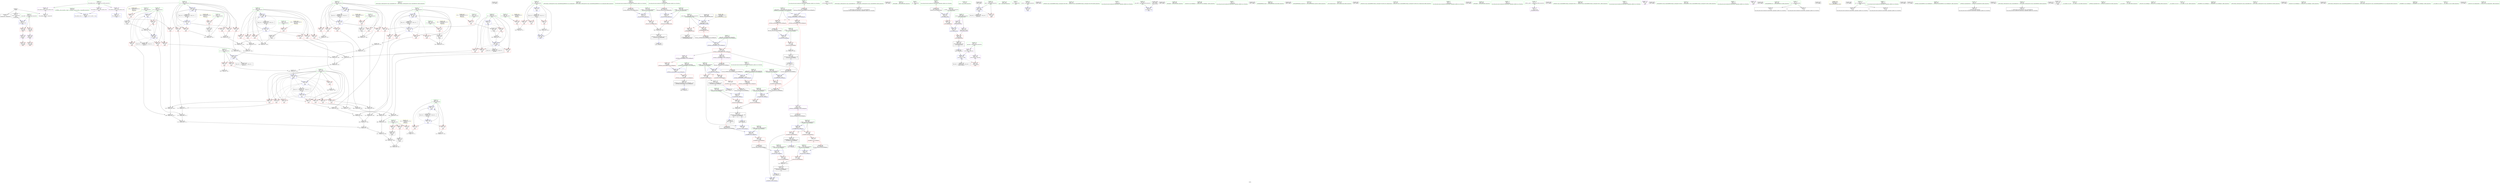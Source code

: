 digraph "SVFG" {
	label="SVFG";

	Node0x55c4cfd7e800 [shape=record,color=grey,label="{NodeID: 0\nNullPtr}"];
	Node0x55c4cfd7e800 -> Node0x55c4cfda4e80[style=solid];
	Node0x55c4cfd7e800 -> Node0x55c4cfda4f80[style=solid];
	Node0x55c4cfd7e800 -> Node0x55c4cfda6ab0[style=solid];
	Node0x55c4cfdbdc70 [shape=record,color=grey,label="{NodeID: 443\n248 = cmp(247, 162, )\n}"];
	Node0x55c4cfda51f0 [shape=record,color=red,label="{NodeID: 194\n134\<--133\n\<--arrayidx\nmain\n}"];
	Node0x55c4cfda2260 [shape=record,color=black,label="{NodeID: 111\n292\<--291\nconv54\<--\nmain\n}"];
	Node0x55c4cfda2260 -> Node0x55c4cfdbc170[style=solid];
	Node0x55c4cfda0410 [shape=record,color=green,label="{NodeID: 28\n66\<--67\n_ZNSt14basic_ofstreamIcSt11char_traitsIcEEC1Ev\<--_ZNSt14basic_ofstreamIcSt11char_traitsIcEEC1Ev_field_insensitive\n}"];
	Node0x55c4cfdeca30 [shape=record,color=black,label="{NodeID: 554\n53 = PHI()\n}"];
	Node0x55c4cfda68b0 [shape=record,color=blue,label="{NodeID: 222\n532\<--21\nllvm.global_ctors_0\<--\nGlob }"];
	Node0x55c4cfda8520 [shape=record,color=red,label="{NodeID: 139\n156\<--90\n\<--it\nmain\n}"];
	Node0x55c4cfda8520 -> Node0x55c4cfdbd970[style=solid];
	Node0x55c4cfda2be0 [shape=record,color=green,label="{NodeID: 56\n148\<--149\n_ZNSt14basic_ofstreamIcSt11char_traitsIcEE4openEPKcSt13_Ios_Openmode\<--_ZNSt14basic_ofstreamIcSt11char_traitsIcEE4openEPKcSt13_Ios_Openmode_field_insensitive\n}"];
	Node0x55c4cfdee940 [shape=record,color=black,label="{NodeID: 582\n353 = PHI(143, )\n0th arg _ZStorSt13_Ios_OpenmodeS_ }"];
	Node0x55c4cfdee940 -> Node0x55c4cfdb0000[style=solid];
	Node0x55c4cfdceac0 [shape=record,color=yellow,style=double,label="{NodeID: 499\n52V_1 = ENCHI(MR_52V_0)\npts\{388 \}\nFun[_ZSt5fixedRSt8ios_base]}"];
	Node0x55c4cfdceac0 -> Node0x55c4cfdb01a0[style=dashed];
	Node0x55c4cfdbb3f0 [shape=record,color=grey,label="{NodeID: 416\n183 = Binary(182, 181, )\n}"];
	Node0x55c4cfdbb3f0 -> Node0x55c4cfdaf4a0[style=solid];
	Node0x55c4cfdb0000 [shape=record,color=blue,label="{NodeID: 250\n355\<--353\n__a.addr\<--__a\n_ZStorSt13_Ios_OpenmodeS_\n}"];
	Node0x55c4cfdb0000 -> Node0x55c4cfda5460[style=dashed];
	Node0x55c4cfda9be0 [shape=record,color=red,label="{NodeID: 167\n265\<--102\n\<--yv\nmain\n}"];
	Node0x55c4cfda9be0 -> Node0x55c4cfdbcd70[style=solid];
	Node0x55c4cfda4600 [shape=record,color=green,label="{NodeID: 84\n462\<--463\n__b.addr\<--__b.addr_field_insensitive\n_ZStaNRSt13_Ios_FmtflagsS_\n}"];
	Node0x55c4cfda4600 -> Node0x55c4cfda5fc0[style=solid];
	Node0x55c4cfda4600 -> Node0x55c4cfdb0820[style=solid];
	Node0x55c4cfd9e250 [shape=record,color=green,label="{NodeID: 1\n7\<--1\n__dso_handle\<--dummyObj\nGlob }"];
	Node0x55c4cfda52c0 [shape=record,color=red,label="{NodeID: 195\n141\<--140\n\<--arrayidx1\nmain\n}"];
	Node0x55c4cfda2330 [shape=record,color=black,label="{NodeID: 112\n352\<--363\n_ZStorSt13_Ios_OpenmodeS__ret\<--or\n_ZStorSt13_Ios_OpenmodeS_\n|{<s0>8}}"];
	Node0x55c4cfda2330:s0 -> Node0x55c4cfdec590[style=solid,color=blue];
	Node0x55c4cfda0510 [shape=record,color=green,label="{NodeID: 29\n70\<--74\n_ZNSt14basic_ofstreamIcSt11char_traitsIcEED1Ev\<--_ZNSt14basic_ofstreamIcSt11char_traitsIcEED1Ev_field_insensitive\n}"];
	Node0x55c4cfda0510 -> Node0x55c4cfda1ae0[style=solid];
	Node0x55c4cfdecb00 [shape=record,color=black,label="{NodeID: 555\n68 = PHI()\n}"];
	Node0x55c4cfda69b0 [shape=record,color=blue,label="{NodeID: 223\n533\<--22\nllvm.global_ctors_1\<--_GLOBAL__sub_I_LucaB_1_0.cpp\nGlob }"];
	Node0x55c4cfda85f0 [shape=record,color=red,label="{NodeID: 140\n302\<--90\n\<--it\nmain\n}"];
	Node0x55c4cfda2ce0 [shape=record,color=green,label="{NodeID: 57\n151\<--152\n_ZNSirsERi\<--_ZNSirsERi_field_insensitive\n}"];
	Node0x55c4cfdeea80 [shape=record,color=black,label="{NodeID: 583\n354 = PHI(144, )\n1st arg _ZStorSt13_Ios_OpenmodeS_ }"];
	Node0x55c4cfdeea80 -> Node0x55c4cfdb00d0[style=solid];
	Node0x55c4cfdbb570 [shape=record,color=grey,label="{NodeID: 417\n242 = Binary(240, 241, )\n}"];
	Node0x55c4cfdbb570 -> Node0x55c4cfdbb270[style=solid];
	Node0x55c4cfdb00d0 [shape=record,color=blue,label="{NodeID: 251\n357\<--354\n__b.addr\<--__b\n_ZStorSt13_Ios_OpenmodeS_\n}"];
	Node0x55c4cfdb00d0 -> Node0x55c4cfda5530[style=dashed];
	Node0x55c4cfda9cb0 [shape=record,color=red,label="{NodeID: 168\n270\<--102\n\<--yv\nmain\n}"];
	Node0x55c4cfda9cb0 -> Node0x55c4cfdbca70[style=solid];
	Node0x55c4cfda46d0 [shape=record,color=green,label="{NodeID: 85\n475\<--476\n__a.addr\<--__a.addr_field_insensitive\n_ZStcoSt13_Ios_Fmtflags\n}"];
	Node0x55c4cfda46d0 -> Node0x55c4cfda6160[style=solid];
	Node0x55c4cfda46d0 -> Node0x55c4cfdb09c0[style=solid];
	Node0x55c4cfd9e2e0 [shape=record,color=green,label="{NodeID: 2\n16\<--1\n.str\<--dummyObj\nGlob }"];
	Node0x55c4cfda5390 [shape=record,color=red,label="{NodeID: 196\n319\<--318\n\<--coerce.dive62\nmain\n}"];
	Node0x55c4cfda2400 [shape=record,color=black,label="{NodeID: 113\n385\<--396\n_ZSt5fixedRSt8ios_base_ret\<--\n_ZSt5fixedRSt8ios_base\n}"];
	Node0x55c4cfda0610 [shape=record,color=green,label="{NodeID: 30\n77\<--78\nmain\<--main_field_insensitive\n}"];
	Node0x55c4cfdecbd0 [shape=record,color=black,label="{NodeID: 556\n294 = PHI()\n}"];
	Node0x55c4cfdecbd0 -> Node0x55c4cfdafd90[style=solid];
	Node0x55c4cfda6ab0 [shape=record,color=blue, style = dotted,label="{NodeID: 224\n534\<--3\nllvm.global_ctors_2\<--dummyVal\nGlob }"];
	Node0x55c4cfda86c0 [shape=record,color=red,label="{NodeID: 141\n339\<--90\n\<--it\nmain\n}"];
	Node0x55c4cfda86c0 -> Node0x55c4cfdac7f0[style=solid];
	Node0x55c4cfda2de0 [shape=record,color=green,label="{NodeID: 58\n295\<--296\nsqrt\<--sqrt_field_insensitive\n}"];
	Node0x55c4cfdeebc0 [shape=record,color=black,label="{NodeID: 584\n514 = PHI(492, )\n0th arg _ZStorSt13_Ios_FmtflagsS_ }"];
	Node0x55c4cfdeebc0 -> Node0x55c4cfdb0ea0[style=solid];
	Node0x55c4cfdbb6f0 [shape=record,color=grey,label="{NodeID: 418\n235 = Binary(232, 234, )\n}"];
	Node0x55c4cfdbb6f0 -> Node0x55c4cfdbaf70[style=solid];
	Node0x55c4cfdb01a0 [shape=record,color=blue,label="{NodeID: 252\n387\<--386\n__base.addr\<--__base\n_ZSt5fixedRSt8ios_base\n}"];
	Node0x55c4cfdb01a0 -> Node0x55c4cfda5600[style=dashed];
	Node0x55c4cfdb01a0 -> Node0x55c4cfda56d0[style=dashed];
	Node0x55c4cfda9d80 [shape=record,color=red,label="{NodeID: 169\n207\<--104\n\<--zv\nmain\n}"];
	Node0x55c4cfda9d80 -> Node0x55c4cfdac370[style=solid];
	Node0x55c4cfda47a0 [shape=record,color=green,label="{NodeID: 86\n485\<--486\n__a.addr\<--__a.addr_field_insensitive\n_ZStoRRSt13_Ios_FmtflagsS_\n}"];
	Node0x55c4cfda47a0 -> Node0x55c4cfda6230[style=solid];
	Node0x55c4cfda47a0 -> Node0x55c4cfda6300[style=solid];
	Node0x55c4cfda47a0 -> Node0x55c4cfdb0a90[style=solid];
	Node0x55c4cfd9e590 [shape=record,color=green,label="{NodeID: 3\n18\<--1\n.str.3\<--dummyObj\nGlob }"];
	Node0x55c4cfda5460 [shape=record,color=red,label="{NodeID: 197\n361\<--355\n\<--__a.addr\n_ZStorSt13_Ios_OpenmodeS_\n}"];
	Node0x55c4cfda5460 -> Node0x55c4cfdbb0f0[style=solid];
	Node0x55c4cfda7070 [shape=record,color=black,label="{NodeID: 114\n398\<--409\n_ZSt12setprecisioni_ret\<--\n_ZSt12setprecisioni\n|{<s0>23}}"];
	Node0x55c4cfda7070:s0 -> Node0x55c4cfded130[style=solid,color=blue];
	Node0x55c4cfda0710 [shape=record,color=green,label="{NodeID: 31\n82\<--83\nretval\<--retval_field_insensitive\nmain\n}"];
	Node0x55c4cfda0710 -> Node0x55c4cfda6bb0[style=solid];
	Node0x55c4cfdecd30 [shape=record,color=black,label="{NodeID: 557\n299 = PHI()\n}"];
	Node0x55c4cfda6bb0 [shape=record,color=blue,label="{NodeID: 225\n82\<--129\nretval\<--\nmain\n}"];
	Node0x55c4cfda8790 [shape=record,color=red,label="{NodeID: 142\n171\<--92\n\<--N\nmain\n}"];
	Node0x55c4cfda8790 -> Node0x55c4cfdbdaf0[style=solid];
	Node0x55c4cfda2ee0 [shape=record,color=green,label="{NodeID: 59\n300\<--301\n_ZStlsISt11char_traitsIcEERSt13basic_ostreamIcT_ES5_PKc\<--_ZStlsISt11char_traitsIcEERSt13basic_ostreamIcT_ES5_PKc_field_insensitive\n}"];
	Node0x55c4cfdeed00 [shape=record,color=black,label="{NodeID: 585\n515 = PHI(493, )\n1st arg _ZStorSt13_Ios_FmtflagsS_ }"];
	Node0x55c4cfdeed00 -> Node0x55c4cfdb0f70[style=solid];
	Node0x55c4cfdbb870 [shape=record,color=grey,label="{NodeID: 419\n238 = Binary(236, 237, )\n}"];
	Node0x55c4cfdbb870 -> Node0x55c4cfdbaf70[style=solid];
	Node0x55c4cfdb0270 [shape=record,color=blue,label="{NodeID: 253\n402\<--399\n__n.addr\<--__n\n_ZSt12setprecisioni\n}"];
	Node0x55c4cfdb0270 -> Node0x55c4cfda57a0[style=dashed];
	Node0x55c4cfda9e50 [shape=record,color=red,label="{NodeID: 170\n222\<--104\n\<--zv\nmain\n}"];
	Node0x55c4cfda9e50 -> Node0x55c4cfdacdf0[style=solid];
	Node0x55c4cfda4870 [shape=record,color=green,label="{NodeID: 87\n487\<--488\n__b.addr\<--__b.addr_field_insensitive\n_ZStoRRSt13_Ios_FmtflagsS_\n}"];
	Node0x55c4cfda4870 -> Node0x55c4cfda63d0[style=solid];
	Node0x55c4cfda4870 -> Node0x55c4cfdb0b60[style=solid];
	Node0x55c4cfd9e620 [shape=record,color=green,label="{NodeID: 4\n21\<--1\n\<--dummyObj\nCan only get source location for instruction, argument, global var or function.}"];
	Node0x55c4cfda5530 [shape=record,color=red,label="{NodeID: 198\n362\<--357\n\<--__b.addr\n_ZStorSt13_Ios_OpenmodeS_\n}"];
	Node0x55c4cfda5530 -> Node0x55c4cfdbb0f0[style=solid];
	Node0x55c4cfda7140 [shape=record,color=black,label="{NodeID: 115\n419\<--455\n_ZNSt8ios_base4setfESt13_Ios_FmtflagsS0__ret\<--\n_ZNSt8ios_base4setfESt13_Ios_FmtflagsS0_\n|{<s0>29}}"];
	Node0x55c4cfda7140:s0 -> Node0x55c4cfdedf40[style=solid,color=blue];
	Node0x55c4cfda07e0 [shape=record,color=green,label="{NodeID: 32\n84\<--85\nargc.addr\<--argc.addr_field_insensitive\nmain\n}"];
	Node0x55c4cfda07e0 -> Node0x55c4cfda6c80[style=solid];
	Node0x55c4cfdece30 [shape=record,color=black,label="{NodeID: 558\n303 = PHI()\n}"];
	Node0x55c4cfdd4fe0 [shape=record,color=yellow,style=double,label="{NodeID: 475\n8V_1 = ENCHI(MR_8V_0)\npts\{89 \}\nFun[main]}"];
	Node0x55c4cfdd4fe0 -> Node0x55c4cfda8450[style=dashed];
	Node0x55c4cfda6c80 [shape=record,color=blue,label="{NodeID: 226\n84\<--80\nargc.addr\<--argc\nmain\n}"];
	Node0x55c4cfda8860 [shape=record,color=red,label="{NodeID: 143\n288\<--92\n\<--N\nmain\n}"];
	Node0x55c4cfda8860 -> Node0x55c4cfda2190[style=solid];
	Node0x55c4cfda2fe0 [shape=record,color=green,label="{NodeID: 60\n304\<--305\n_ZNSolsEi\<--_ZNSolsEi_field_insensitive\n}"];
	Node0x55c4cfdeee40 [shape=record,color=black,label="{NodeID: 586\n80 = PHI()\n0th arg main }"];
	Node0x55c4cfdeee40 -> Node0x55c4cfda6c80[style=solid];
	Node0x55c4cfdbb9f0 [shape=record,color=grey,label="{NodeID: 420\n280 = Binary(276, 279, )\n}"];
	Node0x55c4cfdbb9f0 -> Node0x55c4cfdbbcf0[style=solid];
	Node0x55c4cfdb0340 [shape=record,color=blue,label="{NodeID: 254\n405\<--406\n_M_n\<--\n_ZSt12setprecisioni\n}"];
	Node0x55c4cfdb0340 -> Node0x55c4cfda5870[style=dashed];
	Node0x55c4cfda9f20 [shape=record,color=red,label="{NodeID: 171\n223\<--104\n\<--zv\nmain\n}"];
	Node0x55c4cfda9f20 -> Node0x55c4cfdacdf0[style=solid];
	Node0x55c4cfda4940 [shape=record,color=green,label="{NodeID: 88\n495\<--496\n_ZStorSt13_Ios_FmtflagsS_\<--_ZStorSt13_Ios_FmtflagsS__field_insensitive\n}"];
	Node0x55c4cfd9e6b0 [shape=record,color=green,label="{NodeID: 5\n129\<--1\n\<--dummyObj\nCan only get source location for instruction, argument, global var or function.}"];
	Node0x55c4cfda5600 [shape=record,color=red,label="{NodeID: 199\n390\<--387\n\<--__base.addr\n_ZSt5fixedRSt8ios_base\n|{<s0>29}}"];
	Node0x55c4cfda5600:s0 -> Node0x55c4cfde9990[style=solid,color=red];
	Node0x55c4cfda7210 [shape=record,color=black,label="{NodeID: 116\n457\<--470\n_ZStaNRSt13_Ios_FmtflagsS__ret\<--\n_ZStaNRSt13_Ios_FmtflagsS_\n|{<s0>31}}"];
	Node0x55c4cfda7210:s0 -> Node0x55c4cfdee1c0[style=solid,color=blue];
	Node0x55c4cfda08b0 [shape=record,color=green,label="{NodeID: 33\n86\<--87\nargv.addr\<--argv.addr_field_insensitive\nmain\n}"];
	Node0x55c4cfda08b0 -> Node0x55c4cfda82b0[style=solid];
	Node0x55c4cfda08b0 -> Node0x55c4cfda8380[style=solid];
	Node0x55c4cfda08b0 -> Node0x55c4cfda6d50[style=solid];
	Node0x55c4cfdecf30 [shape=record,color=black,label="{NodeID: 559\n307 = PHI()\n}"];
	Node0x55c4cfda6d50 [shape=record,color=blue,label="{NodeID: 227\n86\<--81\nargv.addr\<--argv\nmain\n}"];
	Node0x55c4cfda6d50 -> Node0x55c4cfda82b0[style=dashed];
	Node0x55c4cfda6d50 -> Node0x55c4cfda8380[style=dashed];
	Node0x55c4cfda8930 [shape=record,color=red,label="{NodeID: 144\n291\<--92\n\<--N\nmain\n}"];
	Node0x55c4cfda8930 -> Node0x55c4cfda2260[style=solid];
	Node0x55c4cfda30e0 [shape=record,color=green,label="{NodeID: 61\n309\<--310\n_ZSt5fixedRSt8ios_base\<--_ZSt5fixedRSt8ios_base_field_insensitive\n}"];
	Node0x55c4cfdeef10 [shape=record,color=black,label="{NodeID: 587\n501 = PHI(446, 467, )\n0th arg _ZStanSt13_Ios_FmtflagsS_ }"];
	Node0x55c4cfdeef10 -> Node0x55c4cfdb0d00[style=solid];
	Node0x55c4cfdbbb70 [shape=record,color=grey,label="{NodeID: 421\n245 = Binary(243, 244, )\n}"];
	Node0x55c4cfdbbb70 -> Node0x55c4cfdafbf0[style=solid];
	Node0x55c4cfdb0410 [shape=record,color=blue,label="{NodeID: 255\n423\<--420\nthis.addr\<--this\n_ZNSt8ios_base4setfESt13_Ios_FmtflagsS0_\n}"];
	Node0x55c4cfdb0410 -> Node0x55c4cfda5940[style=dashed];
	Node0x55c4cfda9ff0 [shape=record,color=red,label="{NodeID: 172\n241\<--104\n\<--zv\nmain\n}"];
	Node0x55c4cfda9ff0 -> Node0x55c4cfdbb570[style=solid];
	Node0x55c4cfda4a40 [shape=record,color=green,label="{NodeID: 89\n503\<--504\n__a.addr\<--__a.addr_field_insensitive\n_ZStanSt13_Ios_FmtflagsS_\n}"];
	Node0x55c4cfda4a40 -> Node0x55c4cfda6570[style=solid];
	Node0x55c4cfda4a40 -> Node0x55c4cfdb0d00[style=solid];
	Node0x55c4cfd9e740 [shape=record,color=green,label="{NodeID: 6\n136\<--1\n\<--dummyObj\nCan only get source location for instruction, argument, global var or function.|{<s0>23}}"];
	Node0x55c4cfd9e740:s0 -> Node0x55c4cfdee6c0[style=solid,color=red];
	Node0x55c4cfda56d0 [shape=record,color=red,label="{NodeID: 200\n396\<--387\n\<--__base.addr\n_ZSt5fixedRSt8ios_base\n}"];
	Node0x55c4cfda56d0 -> Node0x55c4cfda2400[style=solid];
	Node0x55c4cfda72e0 [shape=record,color=black,label="{NodeID: 117\n473\<--479\n_ZStcoSt13_Ios_Fmtflags_ret\<--neg\n_ZStcoSt13_Ios_Fmtflags\n|{<s0>30}}"];
	Node0x55c4cfda72e0:s0 -> Node0x55c4cfdee050[style=solid,color=blue];
	Node0x55c4cfda0980 [shape=record,color=green,label="{NodeID: 34\n88\<--89\nT\<--T_field_insensitive\nmain\n}"];
	Node0x55c4cfda0980 -> Node0x55c4cfda8450[style=solid];
	Node0x55c4cfded030 [shape=record,color=black,label="{NodeID: 560\n308 = PHI()\n}"];
	Node0x55c4cfdd51a0 [shape=record,color=yellow,style=double,label="{NodeID: 477\n12V_1 = ENCHI(MR_12V_0)\npts\{93 \}\nFun[main]}"];
	Node0x55c4cfdd51a0 -> Node0x55c4cfda8790[style=dashed];
	Node0x55c4cfdd51a0 -> Node0x55c4cfda8860[style=dashed];
	Node0x55c4cfdd51a0 -> Node0x55c4cfda8930[style=dashed];
	Node0x55c4cfda6e20 [shape=record,color=blue,label="{NodeID: 228\n90\<--154\nit\<--\nmain\n}"];
	Node0x55c4cfda6e20 -> Node0x55c4cfdcfbd0[style=dashed];
	Node0x55c4cfda8a00 [shape=record,color=red,label="{NodeID: 145\n182\<--94\n\<--x0\nmain\n}"];
	Node0x55c4cfda8a00 -> Node0x55c4cfdbb3f0[style=solid];
	Node0x55c4cfda31e0 [shape=record,color=green,label="{NodeID: 62\n311\<--312\n_ZNSolsEPFRSt8ios_baseS0_E\<--_ZNSolsEPFRSt8ios_baseS0_E_field_insensitive\n}"];
	Node0x55c4cfdef150 [shape=record,color=black,label="{NodeID: 588\n502 = PHI(447, 468, )\n1st arg _ZStanSt13_Ios_FmtflagsS_ }"];
	Node0x55c4cfdef150 -> Node0x55c4cfdb0dd0[style=solid];
	Node0x55c4cfdbbcf0 [shape=record,color=grey,label="{NodeID: 422\n286 = Binary(280, 285, )\n}"];
	Node0x55c4cfdbbcf0 -> Node0x55c4cfdbac70[style=solid];
	Node0x55c4cfdb04e0 [shape=record,color=blue,label="{NodeID: 256\n425\<--421\n__fmtfl.addr\<--__fmtfl\n_ZNSt8ios_base4setfESt13_Ios_FmtflagsS0_\n}"];
	Node0x55c4cfdb04e0 -> Node0x55c4cfda5a10[style=dashed];
	Node0x55c4cfdaa0c0 [shape=record,color=red,label="{NodeID: 173\n277\<--104\n\<--zv\nmain\n}"];
	Node0x55c4cfdaa0c0 -> Node0x55c4cfdbd070[style=solid];
	Node0x55c4cfda4b10 [shape=record,color=green,label="{NodeID: 90\n505\<--506\n__b.addr\<--__b.addr_field_insensitive\n_ZStanSt13_Ios_FmtflagsS_\n}"];
	Node0x55c4cfda4b10 -> Node0x55c4cfda6640[style=solid];
	Node0x55c4cfda4b10 -> Node0x55c4cfdb0dd0[style=solid];
	Node0x55c4cfd9ef80 [shape=record,color=green,label="{NodeID: 7\n143\<--1\n\<--dummyObj\nCan only get source location for instruction, argument, global var or function.|{<s0>8}}"];
	Node0x55c4cfd9ef80:s0 -> Node0x55c4cfdee940[style=solid,color=red];
	Node0x55c4cfda57a0 [shape=record,color=red,label="{NodeID: 201\n406\<--402\n\<--__n.addr\n_ZSt12setprecisioni\n}"];
	Node0x55c4cfda57a0 -> Node0x55c4cfdb0340[style=solid];
	Node0x55c4cfda73b0 [shape=record,color=black,label="{NodeID: 118\n482\<--497\n_ZStoRRSt13_Ios_FmtflagsS__ret\<--\n_ZStoRRSt13_Ios_FmtflagsS_\n|{<s0>33}}"];
	Node0x55c4cfda73b0:s0 -> Node0x55c4cfdee440[style=solid,color=blue];
	Node0x55c4cfda0a50 [shape=record,color=green,label="{NodeID: 35\n90\<--91\nit\<--it_field_insensitive\nmain\n}"];
	Node0x55c4cfda0a50 -> Node0x55c4cfda8520[style=solid];
	Node0x55c4cfda0a50 -> Node0x55c4cfda85f0[style=solid];
	Node0x55c4cfda0a50 -> Node0x55c4cfda86c0[style=solid];
	Node0x55c4cfda0a50 -> Node0x55c4cfda6e20[style=solid];
	Node0x55c4cfda0a50 -> Node0x55c4cfdaff30[style=solid];
	Node0x55c4cfded130 [shape=record,color=black,label="{NodeID: 561\n313 = PHI(398, )\n}"];
	Node0x55c4cfded130 -> Node0x55c4cfdafe60[style=solid];
	Node0x55c4cfda6ef0 [shape=record,color=blue,label="{NodeID: 229\n94\<--162\nx0\<--\nmain\n}"];
	Node0x55c4cfda6ef0 -> Node0x55c4cfda8a00[style=dashed];
	Node0x55c4cfda6ef0 -> Node0x55c4cfda8ad0[style=dashed];
	Node0x55c4cfda6ef0 -> Node0x55c4cfda8ba0[style=dashed];
	Node0x55c4cfda6ef0 -> Node0x55c4cfda8c70[style=dashed];
	Node0x55c4cfda6ef0 -> Node0x55c4cfdaf4a0[style=dashed];
	Node0x55c4cfda6ef0 -> Node0x55c4cfdd00d0[style=dashed];
	Node0x55c4cfda8ad0 [shape=record,color=red,label="{NodeID: 146\n231\<--94\n\<--x0\nmain\n}"];
	Node0x55c4cfda8ad0 -> Node0x55c4cfdac670[style=solid];
	Node0x55c4cfda32e0 [shape=record,color=green,label="{NodeID: 63\n314\<--315\n_ZSt12setprecisioni\<--_ZSt12setprecisioni_field_insensitive\n}"];
	Node0x55c4cfdef2d0 [shape=record,color=black,label="{NodeID: 589\n458 = PHI(442, )\n0th arg _ZStaNRSt13_Ios_FmtflagsS_ }"];
	Node0x55c4cfdef2d0 -> Node0x55c4cfdb0750[style=solid];
	Node0x55c4cfdbbe70 [shape=record,color=grey,label="{NodeID: 423\n198 = Binary(197, 196, )\n}"];
	Node0x55c4cfdbbe70 -> Node0x55c4cfdaf710[style=solid];
	Node0x55c4cfdb05b0 [shape=record,color=blue,label="{NodeID: 257\n427\<--422\n__mask.addr\<--__mask\n_ZNSt8ios_base4setfESt13_Ios_FmtflagsS0_\n}"];
	Node0x55c4cfdb05b0 -> Node0x55c4cfda5ae0[style=dashed];
	Node0x55c4cfdb05b0 -> Node0x55c4cfda5bb0[style=dashed];
	Node0x55c4cfdaa190 [shape=record,color=red,label="{NodeID: 174\n282\<--104\n\<--zv\nmain\n}"];
	Node0x55c4cfdaa190 -> Node0x55c4cfdbaaf0[style=solid];
	Node0x55c4cfda4be0 [shape=record,color=green,label="{NodeID: 91\n516\<--517\n__a.addr\<--__a.addr_field_insensitive\n_ZStorSt13_Ios_FmtflagsS_\n}"];
	Node0x55c4cfda4be0 -> Node0x55c4cfda6710[style=solid];
	Node0x55c4cfda4be0 -> Node0x55c4cfdb0ea0[style=solid];
	Node0x55c4cfd9f010 [shape=record,color=green,label="{NodeID: 8\n144\<--1\n\<--dummyObj\nCan only get source location for instruction, argument, global var or function.|{<s0>8}}"];
	Node0x55c4cfd9f010:s0 -> Node0x55c4cfdeea80[style=solid,color=red];
	Node0x55c4cfda5870 [shape=record,color=red,label="{NodeID: 202\n409\<--408\n\<--coerce.dive\n_ZSt12setprecisioni\n}"];
	Node0x55c4cfda5870 -> Node0x55c4cfda7070[style=solid];
	Node0x55c4cfda7480 [shape=record,color=black,label="{NodeID: 119\n500\<--511\n_ZStanSt13_Ios_FmtflagsS__ret\<--and\n_ZStanSt13_Ios_FmtflagsS_\n|{<s0>32|<s1>34}}"];
	Node0x55c4cfda7480:s0 -> Node0x55c4cfdee2d0[style=solid,color=blue];
	Node0x55c4cfda7480:s1 -> Node0x55c4cfdee550[style=solid,color=blue];
	Node0x55c4cfda0b20 [shape=record,color=green,label="{NodeID: 36\n92\<--93\nN\<--N_field_insensitive\nmain\n}"];
	Node0x55c4cfda0b20 -> Node0x55c4cfda8790[style=solid];
	Node0x55c4cfda0b20 -> Node0x55c4cfda8860[style=solid];
	Node0x55c4cfda0b20 -> Node0x55c4cfda8930[style=solid];
	Node0x55c4cfded300 [shape=record,color=black,label="{NodeID: 562\n320 = PHI()\n}"];
	Node0x55c4cfda6fc0 [shape=record,color=blue,label="{NodeID: 230\n96\<--162\ny0\<--\nmain\n}"];
	Node0x55c4cfda6fc0 -> Node0x55c4cfda8d40[style=dashed];
	Node0x55c4cfda6fc0 -> Node0x55c4cfda8e10[style=dashed];
	Node0x55c4cfda6fc0 -> Node0x55c4cfda8ee0[style=dashed];
	Node0x55c4cfda6fc0 -> Node0x55c4cfda8fb0[style=dashed];
	Node0x55c4cfda6fc0 -> Node0x55c4cfdaf570[style=dashed];
	Node0x55c4cfda6fc0 -> Node0x55c4cfdd05d0[style=dashed];
	Node0x55c4cfda8ba0 [shape=record,color=red,label="{NodeID: 147\n253\<--94\n\<--x0\nmain\n}"];
	Node0x55c4cfda8ba0 -> Node0x55c4cfdbc770[style=solid];
	Node0x55c4cfda33e0 [shape=record,color=green,label="{NodeID: 64\n321\<--322\n_ZStlsIcSt11char_traitsIcEERSt13basic_ostreamIT_T0_ES6_St13_Setprecision\<--_ZStlsIcSt11char_traitsIcEERSt13basic_ostreamIT_T0_ES6_St13_Setprecision_field_insensitive\n}"];
	Node0x55c4cfdef3e0 [shape=record,color=black,label="{NodeID: 590\n459 = PHI(439, )\n1st arg _ZStaNRSt13_Ios_FmtflagsS_ }"];
	Node0x55c4cfdef3e0 -> Node0x55c4cfdb0820[style=solid];
	Node0x55c4cfdbbff0 [shape=record,color=grey,label="{NodeID: 424\n511 = Binary(509, 510, )\n}"];
	Node0x55c4cfdbbff0 -> Node0x55c4cfda7480[style=solid];
	Node0x55c4cfdb0680 [shape=record,color=blue,label="{NodeID: 258\n429\<--436\n__old\<--\n_ZNSt8ios_base4setfESt13_Ios_FmtflagsS0_\n}"];
	Node0x55c4cfdb0680 -> Node0x55c4cfda5c80[style=dashed];
	Node0x55c4cfdaa260 [shape=record,color=red,label="{NodeID: 175\n170\<--106\n\<--i\nmain\n}"];
	Node0x55c4cfdaa260 -> Node0x55c4cfdbdaf0[style=solid];
	Node0x55c4cfda4cb0 [shape=record,color=green,label="{NodeID: 92\n518\<--519\n__b.addr\<--__b.addr_field_insensitive\n_ZStorSt13_Ios_FmtflagsS_\n}"];
	Node0x55c4cfda4cb0 -> Node0x55c4cfda67e0[style=solid];
	Node0x55c4cfda4cb0 -> Node0x55c4cfdb0f70[style=solid];
	Node0x55c4cfd9f110 [shape=record,color=green,label="{NodeID: 9\n154\<--1\n\<--dummyObj\nCan only get source location for instruction, argument, global var or function.}"];
	Node0x55c4cfdcfbd0 [shape=record,color=black,label="{NodeID: 452\nMR_10V_3 = PHI(MR_10V_4, MR_10V_2, )\npts\{91 \}\n}"];
	Node0x55c4cfdcfbd0 -> Node0x55c4cfda8520[style=dashed];
	Node0x55c4cfdcfbd0 -> Node0x55c4cfda85f0[style=dashed];
	Node0x55c4cfdcfbd0 -> Node0x55c4cfda86c0[style=dashed];
	Node0x55c4cfdcfbd0 -> Node0x55c4cfdaff30[style=dashed];
	Node0x55c4cfda5940 [shape=record,color=red,label="{NodeID: 203\n434\<--423\nthis1\<--this.addr\n_ZNSt8ios_base4setfESt13_Ios_FmtflagsS0_\n}"];
	Node0x55c4cfda5940 -> Node0x55c4cfda8040[style=solid];
	Node0x55c4cfda5940 -> Node0x55c4cfda8110[style=solid];
	Node0x55c4cfda5940 -> Node0x55c4cfda81e0[style=solid];
	Node0x55c4cfda7550 [shape=record,color=black,label="{NodeID: 120\n513\<--524\n_ZStorSt13_Ios_FmtflagsS__ret\<--or\n_ZStorSt13_Ios_FmtflagsS_\n|{<s0>35}}"];
	Node0x55c4cfda7550:s0 -> Node0x55c4cfdedd40[style=solid,color=blue];
	Node0x55c4cfda0bf0 [shape=record,color=green,label="{NodeID: 37\n94\<--95\nx0\<--x0_field_insensitive\nmain\n}"];
	Node0x55c4cfda0bf0 -> Node0x55c4cfda8a00[style=solid];
	Node0x55c4cfda0bf0 -> Node0x55c4cfda8ad0[style=solid];
	Node0x55c4cfda0bf0 -> Node0x55c4cfda8ba0[style=solid];
	Node0x55c4cfda0bf0 -> Node0x55c4cfda8c70[style=solid];
	Node0x55c4cfda0bf0 -> Node0x55c4cfda6ef0[style=solid];
	Node0x55c4cfda0bf0 -> Node0x55c4cfdaf4a0[style=solid];
	Node0x55c4cfded3d0 [shape=record,color=black,label="{NodeID: 563\n324 = PHI()\n}"];
	Node0x55c4cfdac070 [shape=record,color=grey,label="{NodeID: 397\n524 = Binary(522, 523, )\n}"];
	Node0x55c4cfdac070 -> Node0x55c4cfda7550[style=solid];
	Node0x55c4cfdaf090 [shape=record,color=blue,label="{NodeID: 231\n98\<--162\nz0\<--\nmain\n}"];
	Node0x55c4cfdaf090 -> Node0x55c4cfda9080[style=dashed];
	Node0x55c4cfdaf090 -> Node0x55c4cfda9150[style=dashed];
	Node0x55c4cfdaf090 -> Node0x55c4cfda9220[style=dashed];
	Node0x55c4cfdaf090 -> Node0x55c4cfda92f0[style=dashed];
	Node0x55c4cfdaf090 -> Node0x55c4cfdaf640[style=dashed];
	Node0x55c4cfdaf090 -> Node0x55c4cfdd0ad0[style=dashed];
	Node0x55c4cfda8c70 [shape=record,color=red,label="{NodeID: 148\n258\<--94\n\<--x0\nmain\n}"];
	Node0x55c4cfda8c70 -> Node0x55c4cfdbc470[style=solid];
	Node0x55c4cfda34e0 [shape=record,color=green,label="{NodeID: 65\n325\<--326\n_ZNSolsEd\<--_ZNSolsEd_field_insensitive\n}"];
	Node0x55c4cfdef4f0 [shape=record,color=black,label="{NodeID: 591\n386 = PHI()\n0th arg _ZSt5fixedRSt8ios_base }"];
	Node0x55c4cfdef4f0 -> Node0x55c4cfdb01a0[style=solid];
	Node0x55c4cfdbc170 [shape=record,color=grey,label="{NodeID: 425\n293 = Binary(290, 292, )\n}"];
	Node0x55c4cfdb0750 [shape=record,color=blue,label="{NodeID: 259\n460\<--458\n__a.addr\<--__a\n_ZStaNRSt13_Ios_FmtflagsS_\n}"];
	Node0x55c4cfdb0750 -> Node0x55c4cfda5e20[style=dashed];
	Node0x55c4cfdb0750 -> Node0x55c4cfda5ef0[style=dashed];
	Node0x55c4cfdaa330 [shape=record,color=red,label="{NodeID: 176\n211\<--106\n\<--i\nmain\n}"];
	Node0x55c4cfdaa330 -> Node0x55c4cfdac4f0[style=solid];
	Node0x55c4cfda4d80 [shape=record,color=green,label="{NodeID: 93\n22\<--526\n_GLOBAL__sub_I_LucaB_1_0.cpp\<--_GLOBAL__sub_I_LucaB_1_0.cpp_field_insensitive\n}"];
	Node0x55c4cfda4d80 -> Node0x55c4cfda69b0[style=solid];
	Node0x55c4cfd9f210 [shape=record,color=green,label="{NodeID: 10\n162\<--1\n\<--dummyObj\nCan only get source location for instruction, argument, global var or function.}"];
	Node0x55c4cfdd00d0 [shape=record,color=black,label="{NodeID: 453\nMR_14V_2 = PHI(MR_14V_4, MR_14V_1, )\npts\{95 \}\n}"];
	Node0x55c4cfdd00d0 -> Node0x55c4cfda6ef0[style=dashed];
	Node0x55c4cfda5a10 [shape=record,color=red,label="{NodeID: 204\n446\<--425\n\<--__fmtfl.addr\n_ZNSt8ios_base4setfESt13_Ios_FmtflagsS0_\n|{<s0>32}}"];
	Node0x55c4cfda5a10:s0 -> Node0x55c4cfdeef10[style=solid,color=red];
	Node0x55c4cfda7620 [shape=record,color=purple,label="{NodeID: 121\n31\<--4\n\<--_ZStL8__ioinit\n__cxx_global_var_init\n}"];
	Node0x55c4cfda0cc0 [shape=record,color=green,label="{NodeID: 38\n96\<--97\ny0\<--y0_field_insensitive\nmain\n}"];
	Node0x55c4cfda0cc0 -> Node0x55c4cfda8d40[style=solid];
	Node0x55c4cfda0cc0 -> Node0x55c4cfda8e10[style=solid];
	Node0x55c4cfda0cc0 -> Node0x55c4cfda8ee0[style=solid];
	Node0x55c4cfda0cc0 -> Node0x55c4cfda8fb0[style=solid];
	Node0x55c4cfda0cc0 -> Node0x55c4cfda6fc0[style=solid];
	Node0x55c4cfda0cc0 -> Node0x55c4cfdaf570[style=solid];
	Node0x55c4cfded4a0 [shape=record,color=black,label="{NodeID: 564\n327 = PHI()\n}"];
	Node0x55c4cfdac1f0 [shape=record,color=grey,label="{NodeID: 398\n203 = Binary(202, 201, )\n}"];
	Node0x55c4cfdac1f0 -> Node0x55c4cfdaf7e0[style=solid];
	Node0x55c4cfdaf160 [shape=record,color=blue,label="{NodeID: 232\n100\<--162\nxv\<--\nmain\n}"];
	Node0x55c4cfdaf160 -> Node0x55c4cfda93c0[style=dashed];
	Node0x55c4cfdaf160 -> Node0x55c4cfda9490[style=dashed];
	Node0x55c4cfdaf160 -> Node0x55c4cfda9560[style=dashed];
	Node0x55c4cfdaf160 -> Node0x55c4cfda9630[style=dashed];
	Node0x55c4cfdaf160 -> Node0x55c4cfda9700[style=dashed];
	Node0x55c4cfdaf160 -> Node0x55c4cfda97d0[style=dashed];
	Node0x55c4cfdaf160 -> Node0x55c4cfdaf710[style=dashed];
	Node0x55c4cfdaf160 -> Node0x55c4cfdd0fd0[style=dashed];
	Node0x55c4cfda8d40 [shape=record,color=red,label="{NodeID: 149\n187\<--96\n\<--y0\nmain\n}"];
	Node0x55c4cfda8d40 -> Node0x55c4cfdba7f0[style=solid];
	Node0x55c4cfda35e0 [shape=record,color=green,label="{NodeID: 66\n329\<--330\n_ZStlsISt11char_traitsIcEERSt13basic_ostreamIcT_ES5_c\<--_ZStlsISt11char_traitsIcEERSt13basic_ostreamIcT_ES5_c_field_insensitive\n}"];
	Node0x55c4cfdef5c0 [shape=record,color=black,label="{NodeID: 592\n483 = PHI(451, )\n0th arg _ZStoRRSt13_Ios_FmtflagsS_ }"];
	Node0x55c4cfdef5c0 -> Node0x55c4cfdb0a90[style=solid];
	Node0x55c4cfdbc2f0 [shape=record,color=grey,label="{NodeID: 426\n261 = Binary(259, 260, )\n}"];
	Node0x55c4cfdbc2f0 -> Node0x55c4cfdbc470[style=solid];
	Node0x55c4cfdb0820 [shape=record,color=blue,label="{NodeID: 260\n462\<--459\n__b.addr\<--__b\n_ZStaNRSt13_Ios_FmtflagsS_\n}"];
	Node0x55c4cfdb0820 -> Node0x55c4cfda5fc0[style=dashed];
	Node0x55c4cfdaa400 [shape=record,color=red,label="{NodeID: 177\n180\<--108\n\<--x\nmain\n}"];
	Node0x55c4cfdaa400 -> Node0x55c4cfda1cb0[style=solid];
	Node0x55c4cfda4e80 [shape=record,color=black,label="{NodeID: 94\n2\<--3\ndummyVal\<--dummyVal\n}"];
	Node0x55c4cfd9f310 [shape=record,color=green,label="{NodeID: 11\n233\<--1\n\<--dummyObj\nCan only get source location for instruction, argument, global var or function.}"];
	Node0x55c4cfdd05d0 [shape=record,color=black,label="{NodeID: 454\nMR_16V_2 = PHI(MR_16V_4, MR_16V_1, )\npts\{97 \}\n}"];
	Node0x55c4cfdd05d0 -> Node0x55c4cfda6fc0[style=dashed];
	Node0x55c4cfda5ae0 [shape=record,color=red,label="{NodeID: 205\n438\<--427\n\<--__mask.addr\n_ZNSt8ios_base4setfESt13_Ios_FmtflagsS0_\n|{<s0>30}}"];
	Node0x55c4cfda5ae0:s0 -> Node0x55c4cfdee800[style=solid,color=red];
	Node0x55c4cfda76f0 [shape=record,color=purple,label="{NodeID: 122\n298\<--16\n\<--.str\nmain\n}"];
	Node0x55c4cfda0d90 [shape=record,color=green,label="{NodeID: 39\n98\<--99\nz0\<--z0_field_insensitive\nmain\n}"];
	Node0x55c4cfda0d90 -> Node0x55c4cfda9080[style=solid];
	Node0x55c4cfda0d90 -> Node0x55c4cfda9150[style=solid];
	Node0x55c4cfda0d90 -> Node0x55c4cfda9220[style=solid];
	Node0x55c4cfda0d90 -> Node0x55c4cfda92f0[style=solid];
	Node0x55c4cfda0d90 -> Node0x55c4cfdaf090[style=solid];
	Node0x55c4cfda0d90 -> Node0x55c4cfdaf640[style=solid];
	Node0x55c4cfded570 [shape=record,color=black,label="{NodeID: 565\n332 = PHI()\n}"];
	Node0x55c4cfdac370 [shape=record,color=grey,label="{NodeID: 399\n208 = Binary(207, 206, )\n}"];
	Node0x55c4cfdac370 -> Node0x55c4cfdaf8b0[style=solid];
	Node0x55c4cfdaf230 [shape=record,color=blue,label="{NodeID: 233\n102\<--162\nyv\<--\nmain\n}"];
	Node0x55c4cfdaf230 -> Node0x55c4cfda98a0[style=dashed];
	Node0x55c4cfdaf230 -> Node0x55c4cfda9970[style=dashed];
	Node0x55c4cfdaf230 -> Node0x55c4cfda9a40[style=dashed];
	Node0x55c4cfdaf230 -> Node0x55c4cfda9b10[style=dashed];
	Node0x55c4cfdaf230 -> Node0x55c4cfda9be0[style=dashed];
	Node0x55c4cfdaf230 -> Node0x55c4cfda9cb0[style=dashed];
	Node0x55c4cfdaf230 -> Node0x55c4cfdaf7e0[style=dashed];
	Node0x55c4cfdaf230 -> Node0x55c4cfdd14d0[style=dashed];
	Node0x55c4cfda8e10 [shape=record,color=red,label="{NodeID: 150\n236\<--96\n\<--y0\nmain\n}"];
	Node0x55c4cfda8e10 -> Node0x55c4cfdbb870[style=solid];
	Node0x55c4cfda36e0 [shape=record,color=green,label="{NodeID: 67\n334\<--335\n_ZSt4endlIcSt11char_traitsIcEERSt13basic_ostreamIT_T0_ES6_\<--_ZSt4endlIcSt11char_traitsIcEERSt13basic_ostreamIT_T0_ES6__field_insensitive\n}"];
	Node0x55c4cfdef700 [shape=record,color=black,label="{NodeID: 593\n484 = PHI(448, )\n1st arg _ZStoRRSt13_Ios_FmtflagsS_ }"];
	Node0x55c4cfdef700 -> Node0x55c4cfdb0b60[style=solid];
	Node0x55c4cfdbc470 [shape=record,color=grey,label="{NodeID: 427\n262 = Binary(258, 261, )\n}"];
	Node0x55c4cfdbc470 -> Node0x55c4cfdbcef0[style=solid];
	Node0x55c4cfdb08f0 [shape=record,color=blue,label="{NodeID: 261\n470\<--469\n\<--call\n_ZStaNRSt13_Ios_FmtflagsS_\n}"];
	Node0x55c4cfdaa4d0 [shape=record,color=red,label="{NodeID: 178\n185\<--110\n\<--y\nmain\n}"];
	Node0x55c4cfdaa4d0 -> Node0x55c4cfda1d80[style=solid];
	Node0x55c4cfda4f80 [shape=record,color=black,label="{NodeID: 95\n81\<--3\nargv\<--dummyVal\nmain\n1st arg main }"];
	Node0x55c4cfda4f80 -> Node0x55c4cfda6d50[style=solid];
	Node0x55c4cfd9f410 [shape=record,color=green,label="{NodeID: 12\n328\<--1\n\<--dummyObj\nCan only get source location for instruction, argument, global var or function.}"];
	Node0x55c4cfdd0ad0 [shape=record,color=black,label="{NodeID: 455\nMR_18V_2 = PHI(MR_18V_4, MR_18V_1, )\npts\{99 \}\n}"];
	Node0x55c4cfdd0ad0 -> Node0x55c4cfdaf090[style=dashed];
	Node0x55c4cfda5bb0 [shape=record,color=red,label="{NodeID: 206\n447\<--427\n\<--__mask.addr\n_ZNSt8ios_base4setfESt13_Ios_FmtflagsS0_\n|{<s0>32}}"];
	Node0x55c4cfda5bb0:s0 -> Node0x55c4cfdef150[style=solid,color=red];
	Node0x55c4cfda77c0 [shape=record,color=purple,label="{NodeID: 123\n306\<--18\n\<--.str.3\nmain\n}"];
	Node0x55c4cfda0e60 [shape=record,color=green,label="{NodeID: 40\n100\<--101\nxv\<--xv_field_insensitive\nmain\n}"];
	Node0x55c4cfda0e60 -> Node0x55c4cfda93c0[style=solid];
	Node0x55c4cfda0e60 -> Node0x55c4cfda9490[style=solid];
	Node0x55c4cfda0e60 -> Node0x55c4cfda9560[style=solid];
	Node0x55c4cfda0e60 -> Node0x55c4cfda9630[style=solid];
	Node0x55c4cfda0e60 -> Node0x55c4cfda9700[style=solid];
	Node0x55c4cfda0e60 -> Node0x55c4cfda97d0[style=solid];
	Node0x55c4cfda0e60 -> Node0x55c4cfdaf160[style=solid];
	Node0x55c4cfda0e60 -> Node0x55c4cfdaf710[style=solid];
	Node0x55c4cfded670 [shape=record,color=black,label="{NodeID: 566\n333 = PHI()\n}"];
	Node0x55c4cfdac4f0 [shape=record,color=grey,label="{NodeID: 400\n212 = Binary(211, 154, )\n}"];
	Node0x55c4cfdac4f0 -> Node0x55c4cfdaf980[style=solid];
	Node0x55c4cfdaf300 [shape=record,color=blue,label="{NodeID: 234\n104\<--162\nzv\<--\nmain\n}"];
	Node0x55c4cfdaf300 -> Node0x55c4cfda9d80[style=dashed];
	Node0x55c4cfdaf300 -> Node0x55c4cfda9e50[style=dashed];
	Node0x55c4cfdaf300 -> Node0x55c4cfda9f20[style=dashed];
	Node0x55c4cfdaf300 -> Node0x55c4cfda9ff0[style=dashed];
	Node0x55c4cfdaf300 -> Node0x55c4cfdaa0c0[style=dashed];
	Node0x55c4cfdaf300 -> Node0x55c4cfdaa190[style=dashed];
	Node0x55c4cfdaf300 -> Node0x55c4cfdaf8b0[style=dashed];
	Node0x55c4cfdaf300 -> Node0x55c4cfdd19d0[style=dashed];
	Node0x55c4cfda8ee0 [shape=record,color=red,label="{NodeID: 151\n264\<--96\n\<--y0\nmain\n}"];
	Node0x55c4cfda8ee0 -> Node0x55c4cfdbcbf0[style=solid];
	Node0x55c4cfda37e0 [shape=record,color=green,label="{NodeID: 68\n336\<--337\n_ZNSolsEPFRSoS_E\<--_ZNSolsEPFRSoS_E_field_insensitive\n}"];
	Node0x55c4cfdbc5f0 [shape=record,color=grey,label="{NodeID: 428\n256 = Binary(254, 255, )\n}"];
	Node0x55c4cfdbc5f0 -> Node0x55c4cfdbc770[style=solid];
	Node0x55c4cfdb09c0 [shape=record,color=blue,label="{NodeID: 262\n475\<--474\n__a.addr\<--__a\n_ZStcoSt13_Ios_Fmtflags\n}"];
	Node0x55c4cfdb09c0 -> Node0x55c4cfda6160[style=dashed];
	Node0x55c4cfdaa5a0 [shape=record,color=red,label="{NodeID: 179\n190\<--112\n\<--z\nmain\n}"];
	Node0x55c4cfdaa5a0 -> Node0x55c4cfda1e50[style=solid];
	Node0x55c4cfda14e0 [shape=record,color=black,label="{NodeID: 96\n9\<--8\n\<--in\nCan only get source location for instruction, argument, global var or function.}"];
	Node0x55c4cfd9f510 [shape=record,color=green,label="{NodeID: 13\n392\<--1\n\<--dummyObj\nCan only get source location for instruction, argument, global var or function.|{<s0>29}}"];
	Node0x55c4cfd9f510:s0 -> Node0x55c4cf8f6e00[style=solid,color=red];
	Node0x55c4cfdd0fd0 [shape=record,color=black,label="{NodeID: 456\nMR_20V_2 = PHI(MR_20V_4, MR_20V_1, )\npts\{101 \}\n}"];
	Node0x55c4cfdd0fd0 -> Node0x55c4cfdaf160[style=dashed];
	Node0x55c4cfda5c80 [shape=record,color=red,label="{NodeID: 207\n455\<--429\n\<--__old\n_ZNSt8ios_base4setfESt13_Ios_FmtflagsS0_\n}"];
	Node0x55c4cfda5c80 -> Node0x55c4cfda7140[style=solid];
	Node0x55c4cfda7890 [shape=record,color=purple,label="{NodeID: 124\n532\<--20\nllvm.global_ctors_0\<--llvm.global_ctors\nGlob }"];
	Node0x55c4cfda7890 -> Node0x55c4cfda68b0[style=solid];
	Node0x55c4cfda0f30 [shape=record,color=green,label="{NodeID: 41\n102\<--103\nyv\<--yv_field_insensitive\nmain\n}"];
	Node0x55c4cfda0f30 -> Node0x55c4cfda98a0[style=solid];
	Node0x55c4cfda0f30 -> Node0x55c4cfda9970[style=solid];
	Node0x55c4cfda0f30 -> Node0x55c4cfda9a40[style=solid];
	Node0x55c4cfda0f30 -> Node0x55c4cfda9b10[style=solid];
	Node0x55c4cfda0f30 -> Node0x55c4cfda9be0[style=solid];
	Node0x55c4cfda0f30 -> Node0x55c4cfda9cb0[style=solid];
	Node0x55c4cfda0f30 -> Node0x55c4cfdaf230[style=solid];
	Node0x55c4cfda0f30 -> Node0x55c4cfdaf7e0[style=solid];
	Node0x55c4cfded740 [shape=record,color=black,label="{NodeID: 567\n174 = PHI()\n}"];
	Node0x55c4cfdac670 [shape=record,color=grey,label="{NodeID: 401\n232 = Binary(233, 231, )\n}"];
	Node0x55c4cfdac670 -> Node0x55c4cfdbb6f0[style=solid];
	Node0x55c4cfdaf3d0 [shape=record,color=blue,label="{NodeID: 235\n106\<--129\ni\<--\nmain\n}"];
	Node0x55c4cfdaf3d0 -> Node0x55c4cfdaa260[style=dashed];
	Node0x55c4cfdaf3d0 -> Node0x55c4cfdaa330[style=dashed];
	Node0x55c4cfdaf3d0 -> Node0x55c4cfdaf980[style=dashed];
	Node0x55c4cfdaf3d0 -> Node0x55c4cfdd1ed0[style=dashed];
	Node0x55c4cfda8fb0 [shape=record,color=red,label="{NodeID: 152\n269\<--96\n\<--y0\nmain\n}"];
	Node0x55c4cfda8fb0 -> Node0x55c4cfdbd370[style=solid];
	Node0x55c4cfda38e0 [shape=record,color=green,label="{NodeID: 69\n355\<--356\n__a.addr\<--__a.addr_field_insensitive\n_ZStorSt13_Ios_OpenmodeS_\n}"];
	Node0x55c4cfda38e0 -> Node0x55c4cfda5460[style=solid];
	Node0x55c4cfda38e0 -> Node0x55c4cfdb0000[style=solid];
	Node0x55c4cfdbc770 [shape=record,color=grey,label="{NodeID: 429\n257 = Binary(253, 256, )\n}"];
	Node0x55c4cfdbc770 -> Node0x55c4cfdbcef0[style=solid];
	Node0x55c4cfdb0a90 [shape=record,color=blue,label="{NodeID: 263\n485\<--483\n__a.addr\<--__a\n_ZStoRRSt13_Ios_FmtflagsS_\n}"];
	Node0x55c4cfdb0a90 -> Node0x55c4cfda6230[style=dashed];
	Node0x55c4cfdb0a90 -> Node0x55c4cfda6300[style=dashed];
	Node0x55c4cfdaa670 [shape=record,color=red,label="{NodeID: 180\n195\<--114\n\<--vx\nmain\n}"];
	Node0x55c4cfdaa670 -> Node0x55c4cfda1f20[style=solid];
	Node0x55c4cfda15e0 [shape=record,color=black,label="{NodeID: 97\n10\<--8\n\<--in\nCan only get source location for instruction, argument, global var or function.}"];
	Node0x55c4cfd9f610 [shape=record,color=green,label="{NodeID: 14\n393\<--1\n\<--dummyObj\nCan only get source location for instruction, argument, global var or function.|{<s0>29}}"];
	Node0x55c4cfd9f610:s0 -> Node0x55c4cfdeb640[style=solid,color=red];
	Node0x55c4cfdd9d60 [shape=record,color=yellow,style=double,label="{NodeID: 540\nRETMU(52V_2)\npts\{388 \}\nFun[_ZSt5fixedRSt8ios_base]}"];
	Node0x55c4cfdd14d0 [shape=record,color=black,label="{NodeID: 457\nMR_22V_2 = PHI(MR_22V_4, MR_22V_1, )\npts\{103 \}\n}"];
	Node0x55c4cfdd14d0 -> Node0x55c4cfdaf230[style=dashed];
	Node0x55c4cfda5d50 [shape=record,color=red,label="{NodeID: 208\n436\<--435\n\<--_M_flags\n_ZNSt8ios_base4setfESt13_Ios_FmtflagsS0_\n}"];
	Node0x55c4cfda5d50 -> Node0x55c4cfdb0680[style=solid];
	Node0x55c4cfda7960 [shape=record,color=purple,label="{NodeID: 125\n533\<--20\nllvm.global_ctors_1\<--llvm.global_ctors\nGlob }"];
	Node0x55c4cfda7960 -> Node0x55c4cfda69b0[style=solid];
	Node0x55c4cfda1000 [shape=record,color=green,label="{NodeID: 42\n104\<--105\nzv\<--zv_field_insensitive\nmain\n}"];
	Node0x55c4cfda1000 -> Node0x55c4cfda9d80[style=solid];
	Node0x55c4cfda1000 -> Node0x55c4cfda9e50[style=solid];
	Node0x55c4cfda1000 -> Node0x55c4cfda9f20[style=solid];
	Node0x55c4cfda1000 -> Node0x55c4cfda9ff0[style=solid];
	Node0x55c4cfda1000 -> Node0x55c4cfdaa0c0[style=solid];
	Node0x55c4cfda1000 -> Node0x55c4cfdaa190[style=solid];
	Node0x55c4cfda1000 -> Node0x55c4cfdaf300[style=solid];
	Node0x55c4cfda1000 -> Node0x55c4cfdaf8b0[style=solid];
	Node0x55c4cfded870 [shape=record,color=black,label="{NodeID: 568\n175 = PHI()\n}"];
	Node0x55c4cfdd58a0 [shape=record,color=yellow,style=double,label="{NodeID: 485\n28V_1 = ENCHI(MR_28V_0)\npts\{109 \}\nFun[main]}"];
	Node0x55c4cfdd58a0 -> Node0x55c4cfdaa400[style=dashed];
	Node0x55c4cfdac7f0 [shape=record,color=grey,label="{NodeID: 402\n340 = Binary(339, 154, )\n}"];
	Node0x55c4cfdac7f0 -> Node0x55c4cfdaff30[style=solid];
	Node0x55c4cfdaf4a0 [shape=record,color=blue,label="{NodeID: 236\n94\<--183\nx0\<--add\nmain\n}"];
	Node0x55c4cfdaf4a0 -> Node0x55c4cfda8a00[style=dashed];
	Node0x55c4cfdaf4a0 -> Node0x55c4cfda8ad0[style=dashed];
	Node0x55c4cfdaf4a0 -> Node0x55c4cfda8ba0[style=dashed];
	Node0x55c4cfdaf4a0 -> Node0x55c4cfda8c70[style=dashed];
	Node0x55c4cfdaf4a0 -> Node0x55c4cfdaf4a0[style=dashed];
	Node0x55c4cfdaf4a0 -> Node0x55c4cfdd00d0[style=dashed];
	Node0x55c4cfda9080 [shape=record,color=red,label="{NodeID: 153\n192\<--98\n\<--z0\nmain\n}"];
	Node0x55c4cfda9080 -> Node0x55c4cfdbd670[style=solid];
	Node0x55c4cfda39b0 [shape=record,color=green,label="{NodeID: 70\n357\<--358\n__b.addr\<--__b.addr_field_insensitive\n_ZStorSt13_Ios_OpenmodeS_\n}"];
	Node0x55c4cfda39b0 -> Node0x55c4cfda5530[style=solid];
	Node0x55c4cfda39b0 -> Node0x55c4cfdb00d0[style=solid];
	Node0x55c4cfdbc8f0 [shape=record,color=grey,label="{NodeID: 430\n479 = Binary(478, 480, )\n}"];
	Node0x55c4cfdbc8f0 -> Node0x55c4cfda72e0[style=solid];
	Node0x55c4cfdb0b60 [shape=record,color=blue,label="{NodeID: 264\n487\<--484\n__b.addr\<--__b\n_ZStoRRSt13_Ios_FmtflagsS_\n}"];
	Node0x55c4cfdb0b60 -> Node0x55c4cfda63d0[style=dashed];
	Node0x55c4cfdaa740 [shape=record,color=red,label="{NodeID: 181\n200\<--116\n\<--vy\nmain\n}"];
	Node0x55c4cfdaa740 -> Node0x55c4cfda1ff0[style=solid];
	Node0x55c4cfda16e0 [shape=record,color=black,label="{NodeID: 98\n13\<--12\n\<--out\nCan only get source location for instruction, argument, global var or function.}"];
	Node0x55c4cfd9f710 [shape=record,color=green,label="{NodeID: 15\n480\<--1\n\<--dummyObj\nCan only get source location for instruction, argument, global var or function.}"];
	Node0x55c4cfdd19d0 [shape=record,color=black,label="{NodeID: 458\nMR_24V_2 = PHI(MR_24V_4, MR_24V_1, )\npts\{105 \}\n}"];
	Node0x55c4cfdd19d0 -> Node0x55c4cfdaf300[style=dashed];
	Node0x55c4cfda5e20 [shape=record,color=red,label="{NodeID: 209\n466\<--460\n\<--__a.addr\n_ZStaNRSt13_Ios_FmtflagsS_\n}"];
	Node0x55c4cfda5e20 -> Node0x55c4cfda6090[style=solid];
	Node0x55c4cfda7a60 [shape=record,color=purple,label="{NodeID: 126\n534\<--20\nllvm.global_ctors_2\<--llvm.global_ctors\nGlob }"];
	Node0x55c4cfda7a60 -> Node0x55c4cfda6ab0[style=solid];
	Node0x55c4cfda10d0 [shape=record,color=green,label="{NodeID: 43\n106\<--107\ni\<--i_field_insensitive\nmain\n}"];
	Node0x55c4cfda10d0 -> Node0x55c4cfdaa260[style=solid];
	Node0x55c4cfda10d0 -> Node0x55c4cfdaa330[style=solid];
	Node0x55c4cfda10d0 -> Node0x55c4cfdaf3d0[style=solid];
	Node0x55c4cfda10d0 -> Node0x55c4cfdaf980[style=solid];
	Node0x55c4cfded970 [shape=record,color=black,label="{NodeID: 569\n176 = PHI()\n}"];
	Node0x55c4cfdd5980 [shape=record,color=yellow,style=double,label="{NodeID: 486\n30V_1 = ENCHI(MR_30V_0)\npts\{111 \}\nFun[main]}"];
	Node0x55c4cfdd5980 -> Node0x55c4cfdaa4d0[style=dashed];
	Node0x55c4cfdac970 [shape=record,color=grey,label="{NodeID: 403\n217 = Binary(215, 216, )\n}"];
	Node0x55c4cfdac970 -> Node0x55c4cfdacc70[style=solid];
	Node0x55c4cfdaf570 [shape=record,color=blue,label="{NodeID: 237\n96\<--188\ny0\<--add14\nmain\n}"];
	Node0x55c4cfdaf570 -> Node0x55c4cfda8d40[style=dashed];
	Node0x55c4cfdaf570 -> Node0x55c4cfda8e10[style=dashed];
	Node0x55c4cfdaf570 -> Node0x55c4cfda8ee0[style=dashed];
	Node0x55c4cfdaf570 -> Node0x55c4cfda8fb0[style=dashed];
	Node0x55c4cfdaf570 -> Node0x55c4cfdaf570[style=dashed];
	Node0x55c4cfdaf570 -> Node0x55c4cfdd05d0[style=dashed];
	Node0x55c4cfda9150 [shape=record,color=red,label="{NodeID: 154\n240\<--98\n\<--z0\nmain\n}"];
	Node0x55c4cfda9150 -> Node0x55c4cfdbb570[style=solid];
	Node0x55c4cfda3a80 [shape=record,color=green,label="{NodeID: 71\n387\<--388\n__base.addr\<--__base.addr_field_insensitive\n_ZSt5fixedRSt8ios_base\n}"];
	Node0x55c4cfda3a80 -> Node0x55c4cfda5600[style=solid];
	Node0x55c4cfda3a80 -> Node0x55c4cfda56d0[style=solid];
	Node0x55c4cfda3a80 -> Node0x55c4cfdb01a0[style=solid];
	Node0x55c4cfdbca70 [shape=record,color=grey,label="{NodeID: 431\n272 = Binary(270, 271, )\n}"];
	Node0x55c4cfdbca70 -> Node0x55c4cfdbd370[style=solid];
	Node0x55c4cfdb0c30 [shape=record,color=blue,label="{NodeID: 265\n497\<--494\n\<--call\n_ZStoRRSt13_Ios_FmtflagsS_\n}"];
	Node0x55c4cfdaa810 [shape=record,color=red,label="{NodeID: 182\n205\<--118\n\<--vz\nmain\n}"];
	Node0x55c4cfdaa810 -> Node0x55c4cfda20c0[style=solid];
	Node0x55c4cfda17e0 [shape=record,color=black,label="{NodeID: 99\n14\<--12\n\<--out\nCan only get source location for instruction, argument, global var or function.}"];
	Node0x55c4cfd9f810 [shape=record,color=green,label="{NodeID: 16\n4\<--6\n_ZStL8__ioinit\<--_ZStL8__ioinit_field_insensitive\nGlob }"];
	Node0x55c4cfd9f810 -> Node0x55c4cfda7620[style=solid];
	Node0x55c4cfdd1ed0 [shape=record,color=black,label="{NodeID: 459\nMR_26V_2 = PHI(MR_26V_4, MR_26V_1, )\npts\{107 \}\n}"];
	Node0x55c4cfdd1ed0 -> Node0x55c4cfdaf3d0[style=dashed];
	Node0x55c4cfda5ef0 [shape=record,color=red,label="{NodeID: 210\n470\<--460\n\<--__a.addr\n_ZStaNRSt13_Ios_FmtflagsS_\n}"];
	Node0x55c4cfda5ef0 -> Node0x55c4cfda7210[style=solid];
	Node0x55c4cfda5ef0 -> Node0x55c4cfdb08f0[style=solid];
	Node0x55c4cfda7b60 [shape=record,color=purple,label="{NodeID: 127\n316\<--126\ncoerce.dive\<--agg.tmp\nmain\n}"];
	Node0x55c4cfda7b60 -> Node0x55c4cfdafe60[style=solid];
	Node0x55c4cfda11a0 [shape=record,color=green,label="{NodeID: 44\n108\<--109\nx\<--x_field_insensitive\nmain\n}"];
	Node0x55c4cfda11a0 -> Node0x55c4cfdaa400[style=solid];
	Node0x55c4cfdeda70 [shape=record,color=black,label="{NodeID: 570\n177 = PHI()\n}"];
	Node0x55c4cfdd5a60 [shape=record,color=yellow,style=double,label="{NodeID: 487\n32V_1 = ENCHI(MR_32V_0)\npts\{113 \}\nFun[main]}"];
	Node0x55c4cfdd5a60 -> Node0x55c4cfdaa5a0[style=dashed];
	Node0x55c4cfdacaf0 [shape=record,color=grey,label="{NodeID: 404\n220 = Binary(218, 219, )\n}"];
	Node0x55c4cfdacaf0 -> Node0x55c4cfdacc70[style=solid];
	Node0x55c4cfdaf640 [shape=record,color=blue,label="{NodeID: 238\n98\<--193\nz0\<--add16\nmain\n}"];
	Node0x55c4cfdaf640 -> Node0x55c4cfda9080[style=dashed];
	Node0x55c4cfdaf640 -> Node0x55c4cfda9150[style=dashed];
	Node0x55c4cfdaf640 -> Node0x55c4cfda9220[style=dashed];
	Node0x55c4cfdaf640 -> Node0x55c4cfda92f0[style=dashed];
	Node0x55c4cfdaf640 -> Node0x55c4cfdaf640[style=dashed];
	Node0x55c4cfdaf640 -> Node0x55c4cfdd0ad0[style=dashed];
	Node0x55c4cfda9220 [shape=record,color=red,label="{NodeID: 155\n276\<--98\n\<--z0\nmain\n}"];
	Node0x55c4cfda9220 -> Node0x55c4cfdbb9f0[style=solid];
	Node0x55c4cfda3b50 [shape=record,color=green,label="{NodeID: 72\n394\<--395\n_ZNSt8ios_base4setfESt13_Ios_FmtflagsS0_\<--_ZNSt8ios_base4setfESt13_Ios_FmtflagsS0__field_insensitive\n}"];
	Node0x55c4cfdbcbf0 [shape=record,color=grey,label="{NodeID: 432\n268 = Binary(264, 267, )\n}"];
	Node0x55c4cfdbcbf0 -> Node0x55c4cfdbd4f0[style=solid];
	Node0x55c4cfdb0d00 [shape=record,color=blue,label="{NodeID: 266\n503\<--501\n__a.addr\<--__a\n_ZStanSt13_Ios_FmtflagsS_\n}"];
	Node0x55c4cfdb0d00 -> Node0x55c4cfda6570[style=dashed];
	Node0x55c4cfdaa8e0 [shape=record,color=red,label="{NodeID: 183\n228\<--120\n\<--vv\nmain\n}"];
	Node0x55c4cfdaa8e0 -> Node0x55c4cfdbd7f0[style=solid];
	Node0x55c4cfda18e0 [shape=record,color=black,label="{NodeID: 100\n33\<--34\n\<--_ZNSt8ios_base4InitD1Ev\nCan only get source location for instruction, argument, global var or function.}"];
	Node0x55c4cfd9f910 [shape=record,color=green,label="{NodeID: 17\n8\<--11\nin\<--in_field_insensitive\nGlob }"];
	Node0x55c4cfd9f910 -> Node0x55c4cfda14e0[style=solid];
	Node0x55c4cfd9f910 -> Node0x55c4cfda15e0[style=solid];
	Node0x55c4cfdd23d0 [shape=record,color=black,label="{NodeID: 460\nMR_40V_2 = PHI(MR_40V_3, MR_40V_1, )\npts\{121 \}\n}"];
	Node0x55c4cfdd23d0 -> Node0x55c4cfdafa50[style=dashed];
	Node0x55c4cfda5fc0 [shape=record,color=red,label="{NodeID: 211\n468\<--462\n\<--__b.addr\n_ZStaNRSt13_Ios_FmtflagsS_\n|{<s0>34}}"];
	Node0x55c4cfda5fc0:s0 -> Node0x55c4cfdef150[style=solid,color=red];
	Node0x55c4cfda7c30 [shape=record,color=purple,label="{NodeID: 128\n318\<--126\ncoerce.dive62\<--agg.tmp\nmain\n}"];
	Node0x55c4cfda7c30 -> Node0x55c4cfda5390[style=solid];
	Node0x55c4cfda1270 [shape=record,color=green,label="{NodeID: 45\n110\<--111\ny\<--y_field_insensitive\nmain\n}"];
	Node0x55c4cfda1270 -> Node0x55c4cfdaa4d0[style=solid];
	Node0x55c4cfdedb70 [shape=record,color=black,label="{NodeID: 571\n178 = PHI()\n}"];
	Node0x55c4cfdd5b40 [shape=record,color=yellow,style=double,label="{NodeID: 488\n34V_1 = ENCHI(MR_34V_0)\npts\{115 \}\nFun[main]}"];
	Node0x55c4cfdd5b40 -> Node0x55c4cfdaa670[style=dashed];
	Node0x55c4cfdacc70 [shape=record,color=grey,label="{NodeID: 405\n221 = Binary(217, 220, )\n}"];
	Node0x55c4cfdacc70 -> Node0x55c4cfdacf70[style=solid];
	Node0x55c4cfdaf710 [shape=record,color=blue,label="{NodeID: 239\n100\<--198\nxv\<--add18\nmain\n}"];
	Node0x55c4cfdaf710 -> Node0x55c4cfda93c0[style=dashed];
	Node0x55c4cfdaf710 -> Node0x55c4cfda9490[style=dashed];
	Node0x55c4cfdaf710 -> Node0x55c4cfda9560[style=dashed];
	Node0x55c4cfdaf710 -> Node0x55c4cfda9630[style=dashed];
	Node0x55c4cfdaf710 -> Node0x55c4cfda9700[style=dashed];
	Node0x55c4cfdaf710 -> Node0x55c4cfda97d0[style=dashed];
	Node0x55c4cfdaf710 -> Node0x55c4cfdaf710[style=dashed];
	Node0x55c4cfdaf710 -> Node0x55c4cfdd0fd0[style=dashed];
	Node0x55c4cfda92f0 [shape=record,color=red,label="{NodeID: 156\n281\<--98\n\<--z0\nmain\n}"];
	Node0x55c4cfda92f0 -> Node0x55c4cfdba970[style=solid];
	Node0x55c4cfda3c50 [shape=record,color=green,label="{NodeID: 73\n400\<--401\nretval\<--retval_field_insensitive\n_ZSt12setprecisioni\n}"];
	Node0x55c4cfda3c50 -> Node0x55c4cfda7ea0[style=solid];
	Node0x55c4cfda3c50 -> Node0x55c4cfda7f70[style=solid];
	Node0x55c4cfdbcd70 [shape=record,color=grey,label="{NodeID: 433\n267 = Binary(265, 266, )\n}"];
	Node0x55c4cfdbcd70 -> Node0x55c4cfdbcbf0[style=solid];
	Node0x55c4cfdb0dd0 [shape=record,color=blue,label="{NodeID: 267\n505\<--502\n__b.addr\<--__b\n_ZStanSt13_Ios_FmtflagsS_\n}"];
	Node0x55c4cfdb0dd0 -> Node0x55c4cfda6640[style=dashed];
	Node0x55c4cfdaa9b0 [shape=record,color=red,label="{NodeID: 184\n244\<--120\n\<--vv\nmain\n}"];
	Node0x55c4cfdaa9b0 -> Node0x55c4cfdbbb70[style=solid];
	Node0x55c4cfda19e0 [shape=record,color=black,label="{NodeID: 101\n54\<--55\n\<--_ZNSt14basic_ifstreamIcSt11char_traitsIcEED1Ev\nCan only get source location for instruction, argument, global var or function.}"];
	Node0x55c4cfd9fa10 [shape=record,color=green,label="{NodeID: 18\n12\<--15\nout\<--out_field_insensitive\nGlob }"];
	Node0x55c4cfd9fa10 -> Node0x55c4cfda16e0[style=solid];
	Node0x55c4cfd9fa10 -> Node0x55c4cfda17e0[style=solid];
	Node0x55c4cfdd28d0 [shape=record,color=black,label="{NodeID: 461\nMR_42V_2 = PHI(MR_42V_7, MR_42V_1, )\npts\{123 \}\n}"];
	Node0x55c4cfdd28d0 -> Node0x55c4cfdafb20[style=dashed];
	Node0x55c4cfda6090 [shape=record,color=red,label="{NodeID: 212\n467\<--466\n\<--\n_ZStaNRSt13_Ios_FmtflagsS_\n|{<s0>34}}"];
	Node0x55c4cfda6090:s0 -> Node0x55c4cfdeef10[style=solid,color=red];
	Node0x55c4cfda7d00 [shape=record,color=purple,label="{NodeID: 129\n133\<--132\narrayidx\<--\nmain\n}"];
	Node0x55c4cfda7d00 -> Node0x55c4cfda51f0[style=solid];
	Node0x55c4cfda1340 [shape=record,color=green,label="{NodeID: 46\n112\<--113\nz\<--z_field_insensitive\nmain\n}"];
	Node0x55c4cfda1340 -> Node0x55c4cfdaa5a0[style=solid];
	Node0x55c4cfdedc70 [shape=record,color=black,label="{NodeID: 572\n179 = PHI()\n}"];
	Node0x55c4cfdd5c20 [shape=record,color=yellow,style=double,label="{NodeID: 489\n36V_1 = ENCHI(MR_36V_0)\npts\{117 \}\nFun[main]}"];
	Node0x55c4cfdd5c20 -> Node0x55c4cfdaa740[style=dashed];
	Node0x55c4cfdacdf0 [shape=record,color=grey,label="{NodeID: 406\n224 = Binary(222, 223, )\n}"];
	Node0x55c4cfdacdf0 -> Node0x55c4cfdacf70[style=solid];
	Node0x55c4cfdaf7e0 [shape=record,color=blue,label="{NodeID: 240\n102\<--203\nyv\<--add20\nmain\n}"];
	Node0x55c4cfdaf7e0 -> Node0x55c4cfda98a0[style=dashed];
	Node0x55c4cfdaf7e0 -> Node0x55c4cfda9970[style=dashed];
	Node0x55c4cfdaf7e0 -> Node0x55c4cfda9a40[style=dashed];
	Node0x55c4cfdaf7e0 -> Node0x55c4cfda9b10[style=dashed];
	Node0x55c4cfdaf7e0 -> Node0x55c4cfda9be0[style=dashed];
	Node0x55c4cfdaf7e0 -> Node0x55c4cfda9cb0[style=dashed];
	Node0x55c4cfdaf7e0 -> Node0x55c4cfdaf7e0[style=dashed];
	Node0x55c4cfdaf7e0 -> Node0x55c4cfdd14d0[style=dashed];
	Node0x55c4cfda93c0 [shape=record,color=red,label="{NodeID: 157\n197\<--100\n\<--xv\nmain\n}"];
	Node0x55c4cfda93c0 -> Node0x55c4cfdbbe70[style=solid];
	Node0x55c4cfda3d20 [shape=record,color=green,label="{NodeID: 74\n402\<--403\n__n.addr\<--__n.addr_field_insensitive\n_ZSt12setprecisioni\n}"];
	Node0x55c4cfda3d20 -> Node0x55c4cfda57a0[style=solid];
	Node0x55c4cfda3d20 -> Node0x55c4cfdb0270[style=solid];
	Node0x55c4cfdbcef0 [shape=record,color=grey,label="{NodeID: 434\n263 = Binary(257, 262, )\n}"];
	Node0x55c4cfdbcef0 -> Node0x55c4cfdbd1f0[style=solid];
	Node0x55c4cfdb0ea0 [shape=record,color=blue,label="{NodeID: 268\n516\<--514\n__a.addr\<--__a\n_ZStorSt13_Ios_FmtflagsS_\n}"];
	Node0x55c4cfdb0ea0 -> Node0x55c4cfda6710[style=dashed];
	Node0x55c4cfdaaa80 [shape=record,color=red,label="{NodeID: 185\n247\<--122\n\<--t\nmain\n}"];
	Node0x55c4cfdaaa80 -> Node0x55c4cfdbdc70[style=solid];
	Node0x55c4cfda1ae0 [shape=record,color=black,label="{NodeID: 102\n69\<--70\n\<--_ZNSt14basic_ofstreamIcSt11char_traitsIcEED1Ev\nCan only get source location for instruction, argument, global var or function.}"];
	Node0x55c4cfd9fb10 [shape=record,color=green,label="{NodeID: 19\n20\<--24\nllvm.global_ctors\<--llvm.global_ctors_field_insensitive\nGlob }"];
	Node0x55c4cfd9fb10 -> Node0x55c4cfda7890[style=solid];
	Node0x55c4cfd9fb10 -> Node0x55c4cfda7960[style=solid];
	Node0x55c4cfd9fb10 -> Node0x55c4cfda7a60[style=solid];
	Node0x55c4cfdd2dd0 [shape=record,color=black,label="{NodeID: 462\nMR_44V_2 = PHI(MR_44V_3, MR_44V_1, )\npts\{125 \}\n}"];
	Node0x55c4cfdd2dd0 -> Node0x55c4cfdafd90[style=dashed];
	Node0x55c4cfda6160 [shape=record,color=red,label="{NodeID: 213\n478\<--475\n\<--__a.addr\n_ZStcoSt13_Ios_Fmtflags\n}"];
	Node0x55c4cfda6160 -> Node0x55c4cfdbc8f0[style=solid];
	Node0x55c4cfda7dd0 [shape=record,color=purple,label="{NodeID: 130\n140\<--139\narrayidx1\<--\nmain\n}"];
	Node0x55c4cfda7dd0 -> Node0x55c4cfda52c0[style=solid];
	Node0x55c4cfda1410 [shape=record,color=green,label="{NodeID: 47\n114\<--115\nvx\<--vx_field_insensitive\nmain\n}"];
	Node0x55c4cfda1410 -> Node0x55c4cfdaa670[style=solid];
	Node0x55c4cfdedd40 [shape=record,color=black,label="{NodeID: 573\n494 = PHI(513, )\n}"];
	Node0x55c4cfdedd40 -> Node0x55c4cfdb0c30[style=solid];
	Node0x55c4cfdd5d00 [shape=record,color=yellow,style=double,label="{NodeID: 490\n38V_1 = ENCHI(MR_38V_0)\npts\{119 \}\nFun[main]}"];
	Node0x55c4cfdd5d00 -> Node0x55c4cfdaa810[style=dashed];
	Node0x55c4cfdacf70 [shape=record,color=grey,label="{NodeID: 407\n225 = Binary(221, 224, )\n}"];
	Node0x55c4cfdacf70 -> Node0x55c4cfdafa50[style=solid];
	Node0x55c4cfdaf8b0 [shape=record,color=blue,label="{NodeID: 241\n104\<--208\nzv\<--add22\nmain\n}"];
	Node0x55c4cfdaf8b0 -> Node0x55c4cfda9d80[style=dashed];
	Node0x55c4cfdaf8b0 -> Node0x55c4cfda9e50[style=dashed];
	Node0x55c4cfdaf8b0 -> Node0x55c4cfda9f20[style=dashed];
	Node0x55c4cfdaf8b0 -> Node0x55c4cfda9ff0[style=dashed];
	Node0x55c4cfdaf8b0 -> Node0x55c4cfdaa0c0[style=dashed];
	Node0x55c4cfdaf8b0 -> Node0x55c4cfdaa190[style=dashed];
	Node0x55c4cfdaf8b0 -> Node0x55c4cfdaf8b0[style=dashed];
	Node0x55c4cfdaf8b0 -> Node0x55c4cfdd19d0[style=dashed];
	Node0x55c4cfda9490 [shape=record,color=red,label="{NodeID: 158\n215\<--100\n\<--xv\nmain\n}"];
	Node0x55c4cfda9490 -> Node0x55c4cfdac970[style=solid];
	Node0x55c4cfda3df0 [shape=record,color=green,label="{NodeID: 75\n423\<--424\nthis.addr\<--this.addr_field_insensitive\n_ZNSt8ios_base4setfESt13_Ios_FmtflagsS0_\n}"];
	Node0x55c4cfda3df0 -> Node0x55c4cfda5940[style=solid];
	Node0x55c4cfda3df0 -> Node0x55c4cfdb0410[style=solid];
	Node0x55c4cfdbd070 [shape=record,color=grey,label="{NodeID: 435\n279 = Binary(277, 278, )\n}"];
	Node0x55c4cfdbd070 -> Node0x55c4cfdbb9f0[style=solid];
	Node0x55c4cfdb0f70 [shape=record,color=blue,label="{NodeID: 269\n518\<--515\n__b.addr\<--__b\n_ZStorSt13_Ios_FmtflagsS_\n}"];
	Node0x55c4cfdb0f70 -> Node0x55c4cfda67e0[style=dashed];
	Node0x55c4cfdaab50 [shape=record,color=red,label="{NodeID: 186\n255\<--122\n\<--t\nmain\n}"];
	Node0x55c4cfdaab50 -> Node0x55c4cfdbc5f0[style=solid];
	Node0x55c4cfda1be0 [shape=record,color=black,label="{NodeID: 103\n79\<--129\nmain_ret\<--\nmain\n}"];
	Node0x55c4cfd9fc10 [shape=record,color=green,label="{NodeID: 20\n25\<--26\n__cxx_global_var_init\<--__cxx_global_var_init_field_insensitive\n}"];
	Node0x55c4cfdd32d0 [shape=record,color=black,label="{NodeID: 463\nMR_46V_2 = PHI(MR_46V_3, MR_46V_1, )\npts\{1270000 \}\n}"];
	Node0x55c4cfdd32d0 -> Node0x55c4cfdafe60[style=dashed];
	Node0x55c4cfda6230 [shape=record,color=red,label="{NodeID: 214\n491\<--485\n\<--__a.addr\n_ZStoRRSt13_Ios_FmtflagsS_\n}"];
	Node0x55c4cfda6230 -> Node0x55c4cfda64a0[style=solid];
	Node0x55c4cfda7ea0 [shape=record,color=purple,label="{NodeID: 131\n405\<--400\n_M_n\<--retval\n_ZSt12setprecisioni\n}"];
	Node0x55c4cfda7ea0 -> Node0x55c4cfdb0340[style=solid];
	Node0x55c4cfda2500 [shape=record,color=green,label="{NodeID: 48\n116\<--117\nvy\<--vy_field_insensitive\nmain\n}"];
	Node0x55c4cfda2500 -> Node0x55c4cfdaa740[style=solid];
	Node0x55c4cfdedf40 [shape=record,color=black,label="{NodeID: 574\n391 = PHI(419, )\n}"];
	Node0x55c4cfdba7f0 [shape=record,color=grey,label="{NodeID: 408\n188 = Binary(187, 186, )\n}"];
	Node0x55c4cfdba7f0 -> Node0x55c4cfdaf570[style=solid];
	Node0x55c4cfdaf980 [shape=record,color=blue,label="{NodeID: 242\n106\<--212\ni\<--inc\nmain\n}"];
	Node0x55c4cfdaf980 -> Node0x55c4cfdaa260[style=dashed];
	Node0x55c4cfdaf980 -> Node0x55c4cfdaa330[style=dashed];
	Node0x55c4cfdaf980 -> Node0x55c4cfdaf980[style=dashed];
	Node0x55c4cfdaf980 -> Node0x55c4cfdd1ed0[style=dashed];
	Node0x55c4cfda9560 [shape=record,color=red,label="{NodeID: 159\n216\<--100\n\<--xv\nmain\n}"];
	Node0x55c4cfda9560 -> Node0x55c4cfdac970[style=solid];
	Node0x55c4cfda3ec0 [shape=record,color=green,label="{NodeID: 76\n425\<--426\n__fmtfl.addr\<--__fmtfl.addr_field_insensitive\n_ZNSt8ios_base4setfESt13_Ios_FmtflagsS0_\n}"];
	Node0x55c4cfda3ec0 -> Node0x55c4cfda5a10[style=solid];
	Node0x55c4cfda3ec0 -> Node0x55c4cfdb04e0[style=solid];
	Node0x55c4cfdbd1f0 [shape=record,color=grey,label="{NodeID: 436\n275 = Binary(263, 274, )\n}"];
	Node0x55c4cfdbd1f0 -> Node0x55c4cfdbac70[style=solid];
	Node0x55c4cfdaac20 [shape=record,color=red,label="{NodeID: 187\n260\<--122\n\<--t\nmain\n}"];
	Node0x55c4cfdaac20 -> Node0x55c4cfdbc2f0[style=solid];
	Node0x55c4cfda1cb0 [shape=record,color=black,label="{NodeID: 104\n181\<--180\nconv\<--\nmain\n}"];
	Node0x55c4cfda1cb0 -> Node0x55c4cfdbb3f0[style=solid];
	Node0x55c4cfd9fd10 [shape=record,color=green,label="{NodeID: 21\n29\<--30\n_ZNSt8ios_base4InitC1Ev\<--_ZNSt8ios_base4InitC1Ev_field_insensitive\n}"];
	Node0x55c4cfde9990 [shape=record,color=black,label="{NodeID: 547\n420 = PHI(390, )\n0th arg _ZNSt8ios_base4setfESt13_Ios_FmtflagsS0_ }"];
	Node0x55c4cfde9990 -> Node0x55c4cfdb0410[style=solid];
	Node0x55c4cfda6300 [shape=record,color=red,label="{NodeID: 215\n497\<--485\n\<--__a.addr\n_ZStoRRSt13_Ios_FmtflagsS_\n}"];
	Node0x55c4cfda6300 -> Node0x55c4cfda73b0[style=solid];
	Node0x55c4cfda6300 -> Node0x55c4cfdb0c30[style=solid];
	Node0x55c4cfda7f70 [shape=record,color=purple,label="{NodeID: 132\n408\<--400\ncoerce.dive\<--retval\n_ZSt12setprecisioni\n}"];
	Node0x55c4cfda7f70 -> Node0x55c4cfda5870[style=solid];
	Node0x55c4cfda25d0 [shape=record,color=green,label="{NodeID: 49\n118\<--119\nvz\<--vz_field_insensitive\nmain\n}"];
	Node0x55c4cfda25d0 -> Node0x55c4cfdaa810[style=solid];
	Node0x55c4cfdee050 [shape=record,color=black,label="{NodeID: 575\n439 = PHI(473, )\n|{<s0>31}}"];
	Node0x55c4cfdee050:s0 -> Node0x55c4cfdef3e0[style=solid,color=red];
	Node0x55c4cfdba970 [shape=record,color=grey,label="{NodeID: 409\n285 = Binary(281, 284, )\n}"];
	Node0x55c4cfdba970 -> Node0x55c4cfdbbcf0[style=solid];
	Node0x55c4cfdafa50 [shape=record,color=blue,label="{NodeID: 243\n120\<--225\nvv\<--add26\nmain\n}"];
	Node0x55c4cfdafa50 -> Node0x55c4cfdaa8e0[style=dashed];
	Node0x55c4cfdafa50 -> Node0x55c4cfdaa9b0[style=dashed];
	Node0x55c4cfdafa50 -> Node0x55c4cfdd23d0[style=dashed];
	Node0x55c4cfda9630 [shape=record,color=red,label="{NodeID: 160\n234\<--100\n\<--xv\nmain\n}"];
	Node0x55c4cfda9630 -> Node0x55c4cfdbb6f0[style=solid];
	Node0x55c4cfda3f90 [shape=record,color=green,label="{NodeID: 77\n427\<--428\n__mask.addr\<--__mask.addr_field_insensitive\n_ZNSt8ios_base4setfESt13_Ios_FmtflagsS0_\n}"];
	Node0x55c4cfda3f90 -> Node0x55c4cfda5ae0[style=solid];
	Node0x55c4cfda3f90 -> Node0x55c4cfda5bb0[style=solid];
	Node0x55c4cfda3f90 -> Node0x55c4cfdb05b0[style=solid];
	Node0x55c4cfdbd370 [shape=record,color=grey,label="{NodeID: 437\n273 = Binary(269, 272, )\n}"];
	Node0x55c4cfdbd370 -> Node0x55c4cfdbd4f0[style=solid];
	Node0x55c4cfdaacf0 [shape=record,color=red,label="{NodeID: 188\n266\<--122\n\<--t\nmain\n}"];
	Node0x55c4cfdaacf0 -> Node0x55c4cfdbcd70[style=solid];
	Node0x55c4cfda1d80 [shape=record,color=black,label="{NodeID: 105\n186\<--185\nconv13\<--\nmain\n}"];
	Node0x55c4cfda1d80 -> Node0x55c4cfdba7f0[style=solid];
	Node0x55c4cfd9fe10 [shape=record,color=green,label="{NodeID: 22\n35\<--36\n__cxa_atexit\<--__cxa_atexit_field_insensitive\n}"];
	Node0x55c4cf8f6e00 [shape=record,color=black,label="{NodeID: 548\n421 = PHI(392, )\n1st arg _ZNSt8ios_base4setfESt13_Ios_FmtflagsS0_ }"];
	Node0x55c4cf8f6e00 -> Node0x55c4cfdb04e0[style=solid];
	Node0x55c4cfda63d0 [shape=record,color=red,label="{NodeID: 216\n493\<--487\n\<--__b.addr\n_ZStoRRSt13_Ios_FmtflagsS_\n|{<s0>35}}"];
	Node0x55c4cfda63d0:s0 -> Node0x55c4cfdeed00[style=solid,color=red];
	Node0x55c4cfda8040 [shape=record,color=purple,label="{NodeID: 133\n435\<--434\n_M_flags\<--this1\n_ZNSt8ios_base4setfESt13_Ios_FmtflagsS0_\n}"];
	Node0x55c4cfda8040 -> Node0x55c4cfda5d50[style=solid];
	Node0x55c4cfda26a0 [shape=record,color=green,label="{NodeID: 50\n120\<--121\nvv\<--vv_field_insensitive\nmain\n}"];
	Node0x55c4cfda26a0 -> Node0x55c4cfdaa8e0[style=solid];
	Node0x55c4cfda26a0 -> Node0x55c4cfdaa9b0[style=solid];
	Node0x55c4cfda26a0 -> Node0x55c4cfdafa50[style=solid];
	Node0x55c4cfdee1c0 [shape=record,color=black,label="{NodeID: 576\n443 = PHI(457, )\n}"];
	Node0x55c4cfdbaaf0 [shape=record,color=grey,label="{NodeID: 410\n284 = Binary(282, 283, )\n}"];
	Node0x55c4cfdbaaf0 -> Node0x55c4cfdba970[style=solid];
	Node0x55c4cfdafb20 [shape=record,color=blue,label="{NodeID: 244\n122\<--162\nt\<--\nmain\n}"];
	Node0x55c4cfdafb20 -> Node0x55c4cfdaab50[style=dashed];
	Node0x55c4cfdafb20 -> Node0x55c4cfdaac20[style=dashed];
	Node0x55c4cfdafb20 -> Node0x55c4cfdaacf0[style=dashed];
	Node0x55c4cfdafb20 -> Node0x55c4cfdaadc0[style=dashed];
	Node0x55c4cfdafb20 -> Node0x55c4cfdaae90[style=dashed];
	Node0x55c4cfdafb20 -> Node0x55c4cfdaaf60[style=dashed];
	Node0x55c4cfdafb20 -> Node0x55c4cfda5050[style=dashed];
	Node0x55c4cfdafb20 -> Node0x55c4cfdafbf0[style=dashed];
	Node0x55c4cfdafb20 -> Node0x55c4cfdd28d0[style=dashed];
	Node0x55c4cfda9700 [shape=record,color=red,label="{NodeID: 161\n254\<--100\n\<--xv\nmain\n}"];
	Node0x55c4cfda9700 -> Node0x55c4cfdbc5f0[style=solid];
	Node0x55c4cfda4060 [shape=record,color=green,label="{NodeID: 78\n429\<--430\n__old\<--__old_field_insensitive\n_ZNSt8ios_base4setfESt13_Ios_FmtflagsS0_\n}"];
	Node0x55c4cfda4060 -> Node0x55c4cfda5c80[style=solid];
	Node0x55c4cfda4060 -> Node0x55c4cfdb0680[style=solid];
	Node0x55c4cfdbd4f0 [shape=record,color=grey,label="{NodeID: 438\n274 = Binary(268, 273, )\n}"];
	Node0x55c4cfdbd4f0 -> Node0x55c4cfdbd1f0[style=solid];
	Node0x55c4cfdaadc0 [shape=record,color=red,label="{NodeID: 189\n271\<--122\n\<--t\nmain\n}"];
	Node0x55c4cfdaadc0 -> Node0x55c4cfdbca70[style=solid];
	Node0x55c4cfda1e50 [shape=record,color=black,label="{NodeID: 106\n191\<--190\nconv15\<--\nmain\n}"];
	Node0x55c4cfda1e50 -> Node0x55c4cfdbd670[style=solid];
	Node0x55c4cfd9ff10 [shape=record,color=green,label="{NodeID: 23\n34\<--40\n_ZNSt8ios_base4InitD1Ev\<--_ZNSt8ios_base4InitD1Ev_field_insensitive\n}"];
	Node0x55c4cfd9ff10 -> Node0x55c4cfda18e0[style=solid];
	Node0x55c4cfdeb640 [shape=record,color=black,label="{NodeID: 549\n422 = PHI(393, )\n2nd arg _ZNSt8ios_base4setfESt13_Ios_FmtflagsS0_ }"];
	Node0x55c4cfdeb640 -> Node0x55c4cfdb05b0[style=solid];
	Node0x55c4cfda64a0 [shape=record,color=red,label="{NodeID: 217\n492\<--491\n\<--\n_ZStoRRSt13_Ios_FmtflagsS_\n|{<s0>35}}"];
	Node0x55c4cfda64a0:s0 -> Node0x55c4cfdeebc0[style=solid,color=red];
	Node0x55c4cfda8110 [shape=record,color=purple,label="{NodeID: 134\n442\<--434\n_M_flags2\<--this1\n_ZNSt8ios_base4setfESt13_Ios_FmtflagsS0_\n|{<s0>31}}"];
	Node0x55c4cfda8110:s0 -> Node0x55c4cfdef2d0[style=solid,color=red];
	Node0x55c4cfda2770 [shape=record,color=green,label="{NodeID: 51\n122\<--123\nt\<--t_field_insensitive\nmain\n}"];
	Node0x55c4cfda2770 -> Node0x55c4cfdaaa80[style=solid];
	Node0x55c4cfda2770 -> Node0x55c4cfdaab50[style=solid];
	Node0x55c4cfda2770 -> Node0x55c4cfdaac20[style=solid];
	Node0x55c4cfda2770 -> Node0x55c4cfdaacf0[style=solid];
	Node0x55c4cfda2770 -> Node0x55c4cfdaadc0[style=solid];
	Node0x55c4cfda2770 -> Node0x55c4cfdaae90[style=solid];
	Node0x55c4cfda2770 -> Node0x55c4cfdaaf60[style=solid];
	Node0x55c4cfda2770 -> Node0x55c4cfda5050[style=solid];
	Node0x55c4cfda2770 -> Node0x55c4cfdafb20[style=solid];
	Node0x55c4cfda2770 -> Node0x55c4cfdafbf0[style=solid];
	Node0x55c4cfda2770 -> Node0x55c4cfdafcc0[style=solid];
	Node0x55c4cfdee2d0 [shape=record,color=black,label="{NodeID: 577\n448 = PHI(500, )\n|{<s0>33}}"];
	Node0x55c4cfdee2d0:s0 -> Node0x55c4cfdef700[style=solid,color=red];
	Node0x55c4cfdbac70 [shape=record,color=grey,label="{NodeID: 411\n287 = Binary(275, 286, )\n}"];
	Node0x55c4cfdbac70 -> Node0x55c4cfdbadf0[style=solid];
	Node0x55c4cfdafbf0 [shape=record,color=blue,label="{NodeID: 245\n122\<--245\nt\<--div\nmain\n}"];
	Node0x55c4cfdafbf0 -> Node0x55c4cfdaaa80[style=dashed];
	Node0x55c4cfdafbf0 -> Node0x55c4cfdaab50[style=dashed];
	Node0x55c4cfdafbf0 -> Node0x55c4cfdaac20[style=dashed];
	Node0x55c4cfdafbf0 -> Node0x55c4cfdaacf0[style=dashed];
	Node0x55c4cfdafbf0 -> Node0x55c4cfdaadc0[style=dashed];
	Node0x55c4cfdafbf0 -> Node0x55c4cfdaae90[style=dashed];
	Node0x55c4cfdafbf0 -> Node0x55c4cfdaaf60[style=dashed];
	Node0x55c4cfdafbf0 -> Node0x55c4cfda5050[style=dashed];
	Node0x55c4cfdafbf0 -> Node0x55c4cfdafcc0[style=dashed];
	Node0x55c4cfdafbf0 -> Node0x55c4cfdd28d0[style=dashed];
	Node0x55c4cfda97d0 [shape=record,color=red,label="{NodeID: 162\n259\<--100\n\<--xv\nmain\n}"];
	Node0x55c4cfda97d0 -> Node0x55c4cfdbc2f0[style=solid];
	Node0x55c4cfda4130 [shape=record,color=green,label="{NodeID: 79\n440\<--441\n_ZStcoSt13_Ios_Fmtflags\<--_ZStcoSt13_Ios_Fmtflags_field_insensitive\n}"];
	Node0x55c4cfdbd670 [shape=record,color=grey,label="{NodeID: 439\n193 = Binary(192, 191, )\n}"];
	Node0x55c4cfdbd670 -> Node0x55c4cfdaf640[style=solid];
	Node0x55c4cfdaae90 [shape=record,color=red,label="{NodeID: 190\n278\<--122\n\<--t\nmain\n}"];
	Node0x55c4cfdaae90 -> Node0x55c4cfdbd070[style=solid];
	Node0x55c4cfda1f20 [shape=record,color=black,label="{NodeID: 107\n196\<--195\nconv17\<--\nmain\n}"];
	Node0x55c4cfda1f20 -> Node0x55c4cfdbbe70[style=solid];
	Node0x55c4cfda0010 [shape=record,color=green,label="{NodeID: 24\n47\<--48\n__cxx_global_var_init.1\<--__cxx_global_var_init.1_field_insensitive\n}"];
	Node0x55c4cfdec590 [shape=record,color=black,label="{NodeID: 550\n142 = PHI(352, )\n}"];
	Node0x55c4cfda6570 [shape=record,color=red,label="{NodeID: 218\n509\<--503\n\<--__a.addr\n_ZStanSt13_Ios_FmtflagsS_\n}"];
	Node0x55c4cfda6570 -> Node0x55c4cfdbbff0[style=solid];
	Node0x55c4cfda81e0 [shape=record,color=purple,label="{NodeID: 135\n451\<--434\n_M_flags5\<--this1\n_ZNSt8ios_base4setfESt13_Ios_FmtflagsS0_\n|{<s0>33}}"];
	Node0x55c4cfda81e0:s0 -> Node0x55c4cfdef5c0[style=solid,color=red];
	Node0x55c4cfda2840 [shape=record,color=green,label="{NodeID: 52\n124\<--125\ndmin\<--dmin_field_insensitive\nmain\n}"];
	Node0x55c4cfda2840 -> Node0x55c4cfda5120[style=solid];
	Node0x55c4cfda2840 -> Node0x55c4cfdafd90[style=solid];
	Node0x55c4cfdee440 [shape=record,color=black,label="{NodeID: 578\n452 = PHI(482, )\n}"];
	Node0x55c4cfdbadf0 [shape=record,color=grey,label="{NodeID: 412\n290 = Binary(287, 289, )\n}"];
	Node0x55c4cfdbadf0 -> Node0x55c4cfdbc170[style=solid];
	Node0x55c4cfdafcc0 [shape=record,color=blue,label="{NodeID: 246\n122\<--162\nt\<--\nmain\n}"];
	Node0x55c4cfdafcc0 -> Node0x55c4cfdaab50[style=dashed];
	Node0x55c4cfdafcc0 -> Node0x55c4cfdaac20[style=dashed];
	Node0x55c4cfdafcc0 -> Node0x55c4cfdaacf0[style=dashed];
	Node0x55c4cfdafcc0 -> Node0x55c4cfdaadc0[style=dashed];
	Node0x55c4cfdafcc0 -> Node0x55c4cfdaae90[style=dashed];
	Node0x55c4cfdafcc0 -> Node0x55c4cfdaaf60[style=dashed];
	Node0x55c4cfdafcc0 -> Node0x55c4cfda5050[style=dashed];
	Node0x55c4cfdafcc0 -> Node0x55c4cfdd28d0[style=dashed];
	Node0x55c4cfda98a0 [shape=record,color=red,label="{NodeID: 163\n202\<--102\n\<--yv\nmain\n}"];
	Node0x55c4cfda98a0 -> Node0x55c4cfdac1f0[style=solid];
	Node0x55c4cfda4230 [shape=record,color=green,label="{NodeID: 80\n444\<--445\n_ZStaNRSt13_Ios_FmtflagsS_\<--_ZStaNRSt13_Ios_FmtflagsS__field_insensitive\n}"];
	Node0x55c4cfdbd7f0 [shape=record,color=grey,label="{NodeID: 440\n229 = cmp(228, 162, )\n}"];
	Node0x55c4cfdaaf60 [shape=record,color=red,label="{NodeID: 191\n283\<--122\n\<--t\nmain\n}"];
	Node0x55c4cfdaaf60 -> Node0x55c4cfdbaaf0[style=solid];
	Node0x55c4cfda1ff0 [shape=record,color=black,label="{NodeID: 108\n201\<--200\nconv19\<--\nmain\n}"];
	Node0x55c4cfda1ff0 -> Node0x55c4cfdac1f0[style=solid];
	Node0x55c4cfda0110 [shape=record,color=green,label="{NodeID: 25\n51\<--52\n_ZNSt14basic_ifstreamIcSt11char_traitsIcEEC1Ev\<--_ZNSt14basic_ifstreamIcSt11char_traitsIcEEC1Ev_field_insensitive\n}"];
	Node0x55c4cfdec7c0 [shape=record,color=black,label="{NodeID: 551\n150 = PHI()\n}"];
	Node0x55c4cfda6640 [shape=record,color=red,label="{NodeID: 219\n510\<--505\n\<--__b.addr\n_ZStanSt13_Ios_FmtflagsS_\n}"];
	Node0x55c4cfda6640 -> Node0x55c4cfdbbff0[style=solid];
	Node0x55c4cfda82b0 [shape=record,color=red,label="{NodeID: 136\n132\<--86\n\<--argv.addr\nmain\n}"];
	Node0x55c4cfda82b0 -> Node0x55c4cfda7d00[style=solid];
	Node0x55c4cfda2910 [shape=record,color=green,label="{NodeID: 53\n126\<--127\nagg.tmp\<--agg.tmp_field_insensitive\nmain\n}"];
	Node0x55c4cfda2910 -> Node0x55c4cfda7b60[style=solid];
	Node0x55c4cfda2910 -> Node0x55c4cfda7c30[style=solid];
	Node0x55c4cfdee550 [shape=record,color=black,label="{NodeID: 579\n469 = PHI(500, )\n}"];
	Node0x55c4cfdee550 -> Node0x55c4cfdb08f0[style=solid];
	Node0x55c4cfdbaf70 [shape=record,color=grey,label="{NodeID: 413\n239 = Binary(235, 238, )\n}"];
	Node0x55c4cfdbaf70 -> Node0x55c4cfdbb270[style=solid];
	Node0x55c4cfdafd90 [shape=record,color=blue,label="{NodeID: 247\n124\<--294\ndmin\<--call56\nmain\n}"];
	Node0x55c4cfdafd90 -> Node0x55c4cfda5120[style=dashed];
	Node0x55c4cfdafd90 -> Node0x55c4cfdd2dd0[style=dashed];
	Node0x55c4cfda9970 [shape=record,color=red,label="{NodeID: 164\n218\<--102\n\<--yv\nmain\n}"];
	Node0x55c4cfda9970 -> Node0x55c4cfdacaf0[style=solid];
	Node0x55c4cfda4330 [shape=record,color=green,label="{NodeID: 81\n449\<--450\n_ZStanSt13_Ios_FmtflagsS_\<--_ZStanSt13_Ios_FmtflagsS__field_insensitive\n}"];
	Node0x55c4cfdbd970 [shape=record,color=grey,label="{NodeID: 441\n158 = cmp(156, 157, )\n}"];
	Node0x55c4cfda5050 [shape=record,color=red,label="{NodeID: 192\n331\<--122\n\<--t\nmain\n}"];
	Node0x55c4cfda20c0 [shape=record,color=black,label="{NodeID: 109\n206\<--205\nconv21\<--\nmain\n}"];
	Node0x55c4cfda20c0 -> Node0x55c4cfdac370[style=solid];
	Node0x55c4cfda0210 [shape=record,color=green,label="{NodeID: 26\n55\<--59\n_ZNSt14basic_ifstreamIcSt11char_traitsIcEED1Ev\<--_ZNSt14basic_ifstreamIcSt11char_traitsIcEED1Ev_field_insensitive\n}"];
	Node0x55c4cfda0210 -> Node0x55c4cfda19e0[style=solid];
	Node0x55c4cfdec890 [shape=record,color=black,label="{NodeID: 552\n160 = PHI()\n}"];
	Node0x55c4cfda6710 [shape=record,color=red,label="{NodeID: 220\n522\<--516\n\<--__a.addr\n_ZStorSt13_Ios_FmtflagsS_\n}"];
	Node0x55c4cfda6710 -> Node0x55c4cfdac070[style=solid];
	Node0x55c4cfda8380 [shape=record,color=red,label="{NodeID: 137\n139\<--86\n\<--argv.addr\nmain\n}"];
	Node0x55c4cfda8380 -> Node0x55c4cfda7dd0[style=solid];
	Node0x55c4cfda29e0 [shape=record,color=green,label="{NodeID: 54\n137\<--138\n_ZNSt14basic_ifstreamIcSt11char_traitsIcEE4openEPKcSt13_Ios_Openmode\<--_ZNSt14basic_ifstreamIcSt11char_traitsIcEE4openEPKcSt13_Ios_Openmode_field_insensitive\n}"];
	Node0x55c4cfdee6c0 [shape=record,color=black,label="{NodeID: 580\n399 = PHI(136, )\n0th arg _ZSt12setprecisioni }"];
	Node0x55c4cfdee6c0 -> Node0x55c4cfdb0270[style=solid];
	Node0x55c4cfdbb0f0 [shape=record,color=grey,label="{NodeID: 414\n363 = Binary(361, 362, )\n}"];
	Node0x55c4cfdbb0f0 -> Node0x55c4cfda2330[style=solid];
	Node0x55c4cfdafe60 [shape=record,color=blue,label="{NodeID: 248\n316\<--313\ncoerce.dive\<--call61\nmain\n}"];
	Node0x55c4cfdafe60 -> Node0x55c4cfda5390[style=dashed];
	Node0x55c4cfdafe60 -> Node0x55c4cfdd32d0[style=dashed];
	Node0x55c4cfda9a40 [shape=record,color=red,label="{NodeID: 165\n219\<--102\n\<--yv\nmain\n}"];
	Node0x55c4cfda9a40 -> Node0x55c4cfdacaf0[style=solid];
	Node0x55c4cfda4430 [shape=record,color=green,label="{NodeID: 82\n453\<--454\n_ZStoRRSt13_Ios_FmtflagsS_\<--_ZStoRRSt13_Ios_FmtflagsS__field_insensitive\n}"];
	Node0x55c4cfdbdaf0 [shape=record,color=grey,label="{NodeID: 442\n172 = cmp(170, 171, )\n}"];
	Node0x55c4cfda5120 [shape=record,color=red,label="{NodeID: 193\n323\<--124\n\<--dmin\nmain\n}"];
	Node0x55c4cfda2190 [shape=record,color=black,label="{NodeID: 110\n289\<--288\nconv52\<--\nmain\n}"];
	Node0x55c4cfda2190 -> Node0x55c4cfdbadf0[style=solid];
	Node0x55c4cfda0310 [shape=record,color=green,label="{NodeID: 27\n62\<--63\n__cxx_global_var_init.2\<--__cxx_global_var_init.2_field_insensitive\n}"];
	Node0x55c4cfdec960 [shape=record,color=black,label="{NodeID: 553\n32 = PHI()\n}"];
	Node0x55c4cfda67e0 [shape=record,color=red,label="{NodeID: 221\n523\<--518\n\<--__b.addr\n_ZStorSt13_Ios_FmtflagsS_\n}"];
	Node0x55c4cfda67e0 -> Node0x55c4cfdac070[style=solid];
	Node0x55c4cfda8450 [shape=record,color=red,label="{NodeID: 138\n157\<--88\n\<--T\nmain\n}"];
	Node0x55c4cfda8450 -> Node0x55c4cfdbd970[style=solid];
	Node0x55c4cfda2ae0 [shape=record,color=green,label="{NodeID: 55\n145\<--146\n_ZStorSt13_Ios_OpenmodeS_\<--_ZStorSt13_Ios_OpenmodeS__field_insensitive\n}"];
	Node0x55c4cfdee800 [shape=record,color=black,label="{NodeID: 581\n474 = PHI(438, )\n0th arg _ZStcoSt13_Ios_Fmtflags }"];
	Node0x55c4cfdee800 -> Node0x55c4cfdb09c0[style=solid];
	Node0x55c4cfdbb270 [shape=record,color=grey,label="{NodeID: 415\n243 = Binary(239, 242, )\n}"];
	Node0x55c4cfdbb270 -> Node0x55c4cfdbbb70[style=solid];
	Node0x55c4cfdaff30 [shape=record,color=blue,label="{NodeID: 249\n90\<--340\nit\<--inc69\nmain\n}"];
	Node0x55c4cfdaff30 -> Node0x55c4cfdcfbd0[style=dashed];
	Node0x55c4cfda9b10 [shape=record,color=red,label="{NodeID: 166\n237\<--102\n\<--yv\nmain\n}"];
	Node0x55c4cfda9b10 -> Node0x55c4cfdbb870[style=solid];
	Node0x55c4cfda4530 [shape=record,color=green,label="{NodeID: 83\n460\<--461\n__a.addr\<--__a.addr_field_insensitive\n_ZStaNRSt13_Ios_FmtflagsS_\n}"];
	Node0x55c4cfda4530 -> Node0x55c4cfda5e20[style=solid];
	Node0x55c4cfda4530 -> Node0x55c4cfda5ef0[style=solid];
	Node0x55c4cfda4530 -> Node0x55c4cfdb0750[style=solid];
}
